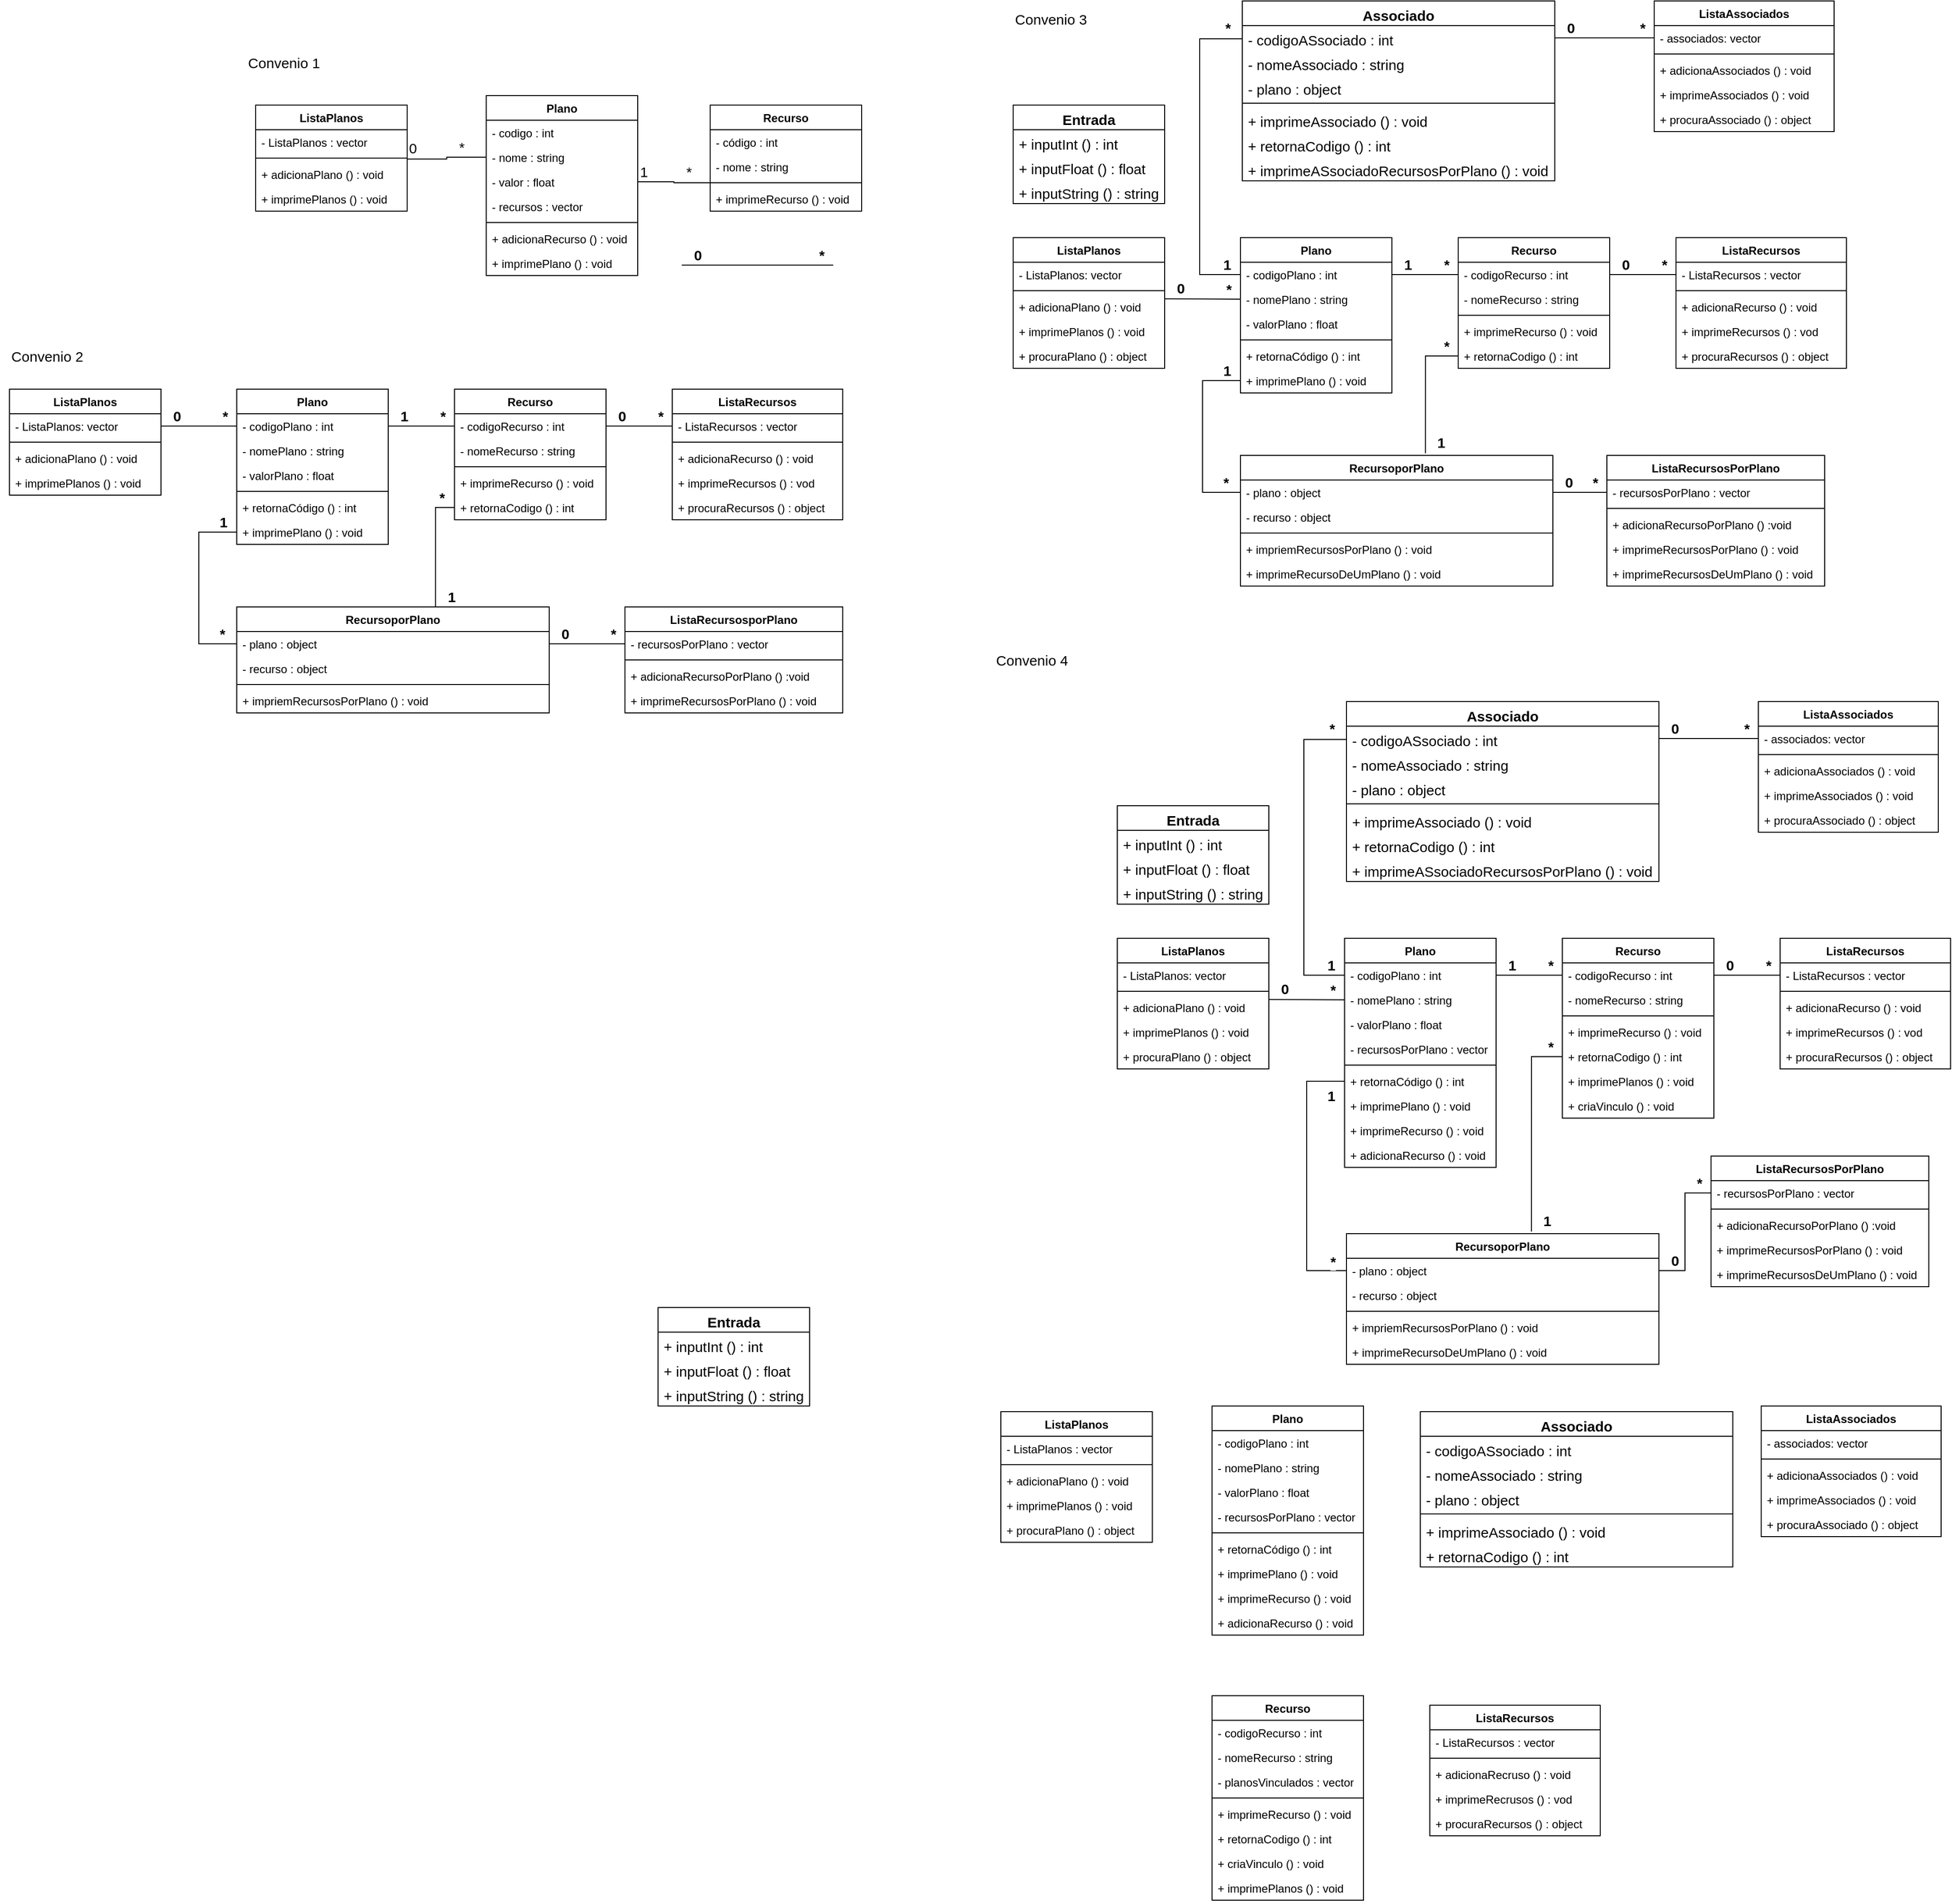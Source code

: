 <mxfile version="16.2.2" type="github">
  <diagram id="zL1gK0RdsSP3BGU_k10P" name="Page-1">
    <mxGraphModel dx="2858" dy="2313" grid="1" gridSize="10" guides="1" tooltips="1" connect="1" arrows="1" fold="1" page="1" pageScale="1" pageWidth="827" pageHeight="1169" math="0" shadow="0">
      <root>
        <mxCell id="0" />
        <mxCell id="1" parent="0" />
        <mxCell id="7xFsvjClMsyngPG4KQ35-1" value="ListaPlanos" style="swimlane;fontStyle=1;align=center;verticalAlign=top;childLayout=stackLayout;horizontal=1;startSize=26;horizontalStack=0;resizeParent=1;resizeParentMax=0;resizeLast=0;collapsible=1;marginBottom=0;" parent="1" vertex="1">
          <mxGeometry x="40" y="40" width="160" height="112" as="geometry" />
        </mxCell>
        <mxCell id="7xFsvjClMsyngPG4KQ35-2" value="- ListaPlanos : vector" style="text;strokeColor=none;fillColor=none;align=left;verticalAlign=top;spacingLeft=4;spacingRight=4;overflow=hidden;rotatable=0;points=[[0,0.5],[1,0.5]];portConstraint=eastwest;" parent="7xFsvjClMsyngPG4KQ35-1" vertex="1">
          <mxGeometry y="26" width="160" height="26" as="geometry" />
        </mxCell>
        <mxCell id="7xFsvjClMsyngPG4KQ35-3" value="" style="line;strokeWidth=1;fillColor=none;align=left;verticalAlign=middle;spacingTop=-1;spacingLeft=3;spacingRight=3;rotatable=0;labelPosition=right;points=[];portConstraint=eastwest;" parent="7xFsvjClMsyngPG4KQ35-1" vertex="1">
          <mxGeometry y="52" width="160" height="8" as="geometry" />
        </mxCell>
        <mxCell id="7xFsvjClMsyngPG4KQ35-4" value="+ adicionaPlano () : void" style="text;strokeColor=none;fillColor=none;align=left;verticalAlign=top;spacingLeft=4;spacingRight=4;overflow=hidden;rotatable=0;points=[[0,0.5],[1,0.5]];portConstraint=eastwest;" parent="7xFsvjClMsyngPG4KQ35-1" vertex="1">
          <mxGeometry y="60" width="160" height="26" as="geometry" />
        </mxCell>
        <mxCell id="7xFsvjClMsyngPG4KQ35-5" value="+ imprimePlanos () : void" style="text;strokeColor=none;fillColor=none;align=left;verticalAlign=top;spacingLeft=4;spacingRight=4;overflow=hidden;rotatable=0;points=[[0,0.5],[1,0.5]];portConstraint=eastwest;" parent="7xFsvjClMsyngPG4KQ35-1" vertex="1">
          <mxGeometry y="86" width="160" height="26" as="geometry" />
        </mxCell>
        <mxCell id="7xFsvjClMsyngPG4KQ35-7" value="Plano" style="swimlane;fontStyle=1;align=center;verticalAlign=top;childLayout=stackLayout;horizontal=1;startSize=26;horizontalStack=0;resizeParent=1;resizeParentMax=0;resizeLast=0;collapsible=1;marginBottom=0;" parent="1" vertex="1">
          <mxGeometry x="283.5" y="30" width="160" height="190" as="geometry" />
        </mxCell>
        <mxCell id="7xFsvjClMsyngPG4KQ35-8" value="- codigo : int&#xa;" style="text;strokeColor=none;fillColor=none;align=left;verticalAlign=top;spacingLeft=4;spacingRight=4;overflow=hidden;rotatable=0;points=[[0,0.5],[1,0.5]];portConstraint=eastwest;" parent="7xFsvjClMsyngPG4KQ35-7" vertex="1">
          <mxGeometry y="26" width="160" height="26" as="geometry" />
        </mxCell>
        <mxCell id="7xFsvjClMsyngPG4KQ35-23" value="- nome : string&#xa;" style="text;strokeColor=none;fillColor=none;align=left;verticalAlign=top;spacingLeft=4;spacingRight=4;overflow=hidden;rotatable=0;points=[[0,0.5],[1,0.5]];portConstraint=eastwest;" parent="7xFsvjClMsyngPG4KQ35-7" vertex="1">
          <mxGeometry y="52" width="160" height="26" as="geometry" />
        </mxCell>
        <mxCell id="7xFsvjClMsyngPG4KQ35-22" value="- valor : float" style="text;strokeColor=none;fillColor=none;align=left;verticalAlign=top;spacingLeft=4;spacingRight=4;overflow=hidden;rotatable=0;points=[[0,0.5],[1,0.5]];portConstraint=eastwest;" parent="7xFsvjClMsyngPG4KQ35-7" vertex="1">
          <mxGeometry y="78" width="160" height="26" as="geometry" />
        </mxCell>
        <mxCell id="7xFsvjClMsyngPG4KQ35-21" value="- recursos : vector" style="text;strokeColor=none;fillColor=none;align=left;verticalAlign=top;spacingLeft=4;spacingRight=4;overflow=hidden;rotatable=0;points=[[0,0.5],[1,0.5]];portConstraint=eastwest;" parent="7xFsvjClMsyngPG4KQ35-7" vertex="1">
          <mxGeometry y="104" width="160" height="26" as="geometry" />
        </mxCell>
        <mxCell id="7xFsvjClMsyngPG4KQ35-9" value="" style="line;strokeWidth=1;fillColor=none;align=left;verticalAlign=middle;spacingTop=-1;spacingLeft=3;spacingRight=3;rotatable=0;labelPosition=right;points=[];portConstraint=eastwest;" parent="7xFsvjClMsyngPG4KQ35-7" vertex="1">
          <mxGeometry y="130" width="160" height="8" as="geometry" />
        </mxCell>
        <mxCell id="7xFsvjClMsyngPG4KQ35-10" value="+ adicionaRecurso () : void" style="text;strokeColor=none;fillColor=none;align=left;verticalAlign=top;spacingLeft=4;spacingRight=4;overflow=hidden;rotatable=0;points=[[0,0.5],[1,0.5]];portConstraint=eastwest;" parent="7xFsvjClMsyngPG4KQ35-7" vertex="1">
          <mxGeometry y="138" width="160" height="26" as="geometry" />
        </mxCell>
        <mxCell id="7xFsvjClMsyngPG4KQ35-11" value="+ imprimePlano () : void" style="text;strokeColor=none;fillColor=none;align=left;verticalAlign=top;spacingLeft=4;spacingRight=4;overflow=hidden;rotatable=0;points=[[0,0.5],[1,0.5]];portConstraint=eastwest;" parent="7xFsvjClMsyngPG4KQ35-7" vertex="1">
          <mxGeometry y="164" width="160" height="26" as="geometry" />
        </mxCell>
        <mxCell id="7xFsvjClMsyngPG4KQ35-24" value="Recurso" style="swimlane;fontStyle=1;align=center;verticalAlign=top;childLayout=stackLayout;horizontal=1;startSize=26;horizontalStack=0;resizeParent=1;resizeParentMax=0;resizeLast=0;collapsible=1;marginBottom=0;" parent="1" vertex="1">
          <mxGeometry x="520" y="40" width="160" height="112" as="geometry" />
        </mxCell>
        <mxCell id="7xFsvjClMsyngPG4KQ35-25" value="- código : int&#xa;" style="text;strokeColor=none;fillColor=none;align=left;verticalAlign=top;spacingLeft=4;spacingRight=4;overflow=hidden;rotatable=0;points=[[0,0.5],[1,0.5]];portConstraint=eastwest;" parent="7xFsvjClMsyngPG4KQ35-24" vertex="1">
          <mxGeometry y="26" width="160" height="26" as="geometry" />
        </mxCell>
        <mxCell id="7xFsvjClMsyngPG4KQ35-28" value="- nome : string" style="text;strokeColor=none;fillColor=none;align=left;verticalAlign=top;spacingLeft=4;spacingRight=4;overflow=hidden;rotatable=0;points=[[0,0.5],[1,0.5]];portConstraint=eastwest;" parent="7xFsvjClMsyngPG4KQ35-24" vertex="1">
          <mxGeometry y="52" width="160" height="26" as="geometry" />
        </mxCell>
        <mxCell id="7xFsvjClMsyngPG4KQ35-26" value="" style="line;strokeWidth=1;fillColor=none;align=left;verticalAlign=middle;spacingTop=-1;spacingLeft=3;spacingRight=3;rotatable=0;labelPosition=right;points=[];portConstraint=eastwest;" parent="7xFsvjClMsyngPG4KQ35-24" vertex="1">
          <mxGeometry y="78" width="160" height="8" as="geometry" />
        </mxCell>
        <mxCell id="7xFsvjClMsyngPG4KQ35-27" value="+ imprimeRecurso () : void" style="text;strokeColor=none;fillColor=none;align=left;verticalAlign=top;spacingLeft=4;spacingRight=4;overflow=hidden;rotatable=0;points=[[0,0.5],[1,0.5]];portConstraint=eastwest;" parent="7xFsvjClMsyngPG4KQ35-24" vertex="1">
          <mxGeometry y="86" width="160" height="26" as="geometry" />
        </mxCell>
        <mxCell id="o9GnnHAloK_jaCWT99Hn-1" value="ListaPlanos" style="swimlane;fontStyle=1;align=center;verticalAlign=top;childLayout=stackLayout;horizontal=1;startSize=26;horizontalStack=0;resizeParent=1;resizeParentMax=0;resizeLast=0;collapsible=1;marginBottom=0;" parent="1" vertex="1">
          <mxGeometry x="-220" y="340" width="160" height="112" as="geometry" />
        </mxCell>
        <mxCell id="o9GnnHAloK_jaCWT99Hn-2" value="- ListaPlanos: vector&#xa;" style="text;strokeColor=none;fillColor=none;align=left;verticalAlign=top;spacingLeft=4;spacingRight=4;overflow=hidden;rotatable=0;points=[[0,0.5],[1,0.5]];portConstraint=eastwest;" parent="o9GnnHAloK_jaCWT99Hn-1" vertex="1">
          <mxGeometry y="26" width="160" height="26" as="geometry" />
        </mxCell>
        <mxCell id="o9GnnHAloK_jaCWT99Hn-3" value="" style="line;strokeWidth=1;fillColor=none;align=left;verticalAlign=middle;spacingTop=-1;spacingLeft=3;spacingRight=3;rotatable=0;labelPosition=right;points=[];portConstraint=eastwest;" parent="o9GnnHAloK_jaCWT99Hn-1" vertex="1">
          <mxGeometry y="52" width="160" height="8" as="geometry" />
        </mxCell>
        <mxCell id="o9GnnHAloK_jaCWT99Hn-4" value="+ adicionaPlano () : void" style="text;strokeColor=none;fillColor=none;align=left;verticalAlign=top;spacingLeft=4;spacingRight=4;overflow=hidden;rotatable=0;points=[[0,0.5],[1,0.5]];portConstraint=eastwest;" parent="o9GnnHAloK_jaCWT99Hn-1" vertex="1">
          <mxGeometry y="60" width="160" height="26" as="geometry" />
        </mxCell>
        <mxCell id="o9GnnHAloK_jaCWT99Hn-5" value="+ imprimePlanos () : void&#xa;" style="text;strokeColor=none;fillColor=none;align=left;verticalAlign=top;spacingLeft=4;spacingRight=4;overflow=hidden;rotatable=0;points=[[0,0.5],[1,0.5]];portConstraint=eastwest;" parent="o9GnnHAloK_jaCWT99Hn-1" vertex="1">
          <mxGeometry y="86" width="160" height="26" as="geometry" />
        </mxCell>
        <mxCell id="o9GnnHAloK_jaCWT99Hn-10" value="Plano" style="swimlane;fontStyle=1;align=center;verticalAlign=top;childLayout=stackLayout;horizontal=1;startSize=26;horizontalStack=0;resizeParent=1;resizeParentMax=0;resizeLast=0;collapsible=1;marginBottom=0;" parent="1" vertex="1">
          <mxGeometry x="20" y="340" width="160" height="164" as="geometry" />
        </mxCell>
        <mxCell id="o9GnnHAloK_jaCWT99Hn-11" value="- codigoPlano : int&#xa;" style="text;strokeColor=none;fillColor=none;align=left;verticalAlign=top;spacingLeft=4;spacingRight=4;overflow=hidden;rotatable=0;points=[[0,0.5],[1,0.5]];portConstraint=eastwest;" parent="o9GnnHAloK_jaCWT99Hn-10" vertex="1">
          <mxGeometry y="26" width="160" height="26" as="geometry" />
        </mxCell>
        <mxCell id="o9GnnHAloK_jaCWT99Hn-12" value="- nomePlano : string&#xa;" style="text;strokeColor=none;fillColor=none;align=left;verticalAlign=top;spacingLeft=4;spacingRight=4;overflow=hidden;rotatable=0;points=[[0,0.5],[1,0.5]];portConstraint=eastwest;" parent="o9GnnHAloK_jaCWT99Hn-10" vertex="1">
          <mxGeometry y="52" width="160" height="26" as="geometry" />
        </mxCell>
        <mxCell id="o9GnnHAloK_jaCWT99Hn-13" value="- valorPlano : float" style="text;strokeColor=none;fillColor=none;align=left;verticalAlign=top;spacingLeft=4;spacingRight=4;overflow=hidden;rotatable=0;points=[[0,0.5],[1,0.5]];portConstraint=eastwest;" parent="o9GnnHAloK_jaCWT99Hn-10" vertex="1">
          <mxGeometry y="78" width="160" height="26" as="geometry" />
        </mxCell>
        <mxCell id="o9GnnHAloK_jaCWT99Hn-15" value="" style="line;strokeWidth=1;fillColor=none;align=left;verticalAlign=middle;spacingTop=-1;spacingLeft=3;spacingRight=3;rotatable=0;labelPosition=right;points=[];portConstraint=eastwest;" parent="o9GnnHAloK_jaCWT99Hn-10" vertex="1">
          <mxGeometry y="104" width="160" height="8" as="geometry" />
        </mxCell>
        <mxCell id="o9GnnHAloK_jaCWT99Hn-16" value="+ retornaCódigo () : int" style="text;strokeColor=none;fillColor=none;align=left;verticalAlign=top;spacingLeft=4;spacingRight=4;overflow=hidden;rotatable=0;points=[[0,0.5],[1,0.5]];portConstraint=eastwest;" parent="o9GnnHAloK_jaCWT99Hn-10" vertex="1">
          <mxGeometry y="112" width="160" height="26" as="geometry" />
        </mxCell>
        <mxCell id="o9GnnHAloK_jaCWT99Hn-17" value="+ imprimePlano () : void" style="text;strokeColor=none;fillColor=none;align=left;verticalAlign=top;spacingLeft=4;spacingRight=4;overflow=hidden;rotatable=0;points=[[0,0.5],[1,0.5]];portConstraint=eastwest;" parent="o9GnnHAloK_jaCWT99Hn-10" vertex="1">
          <mxGeometry y="138" width="160" height="26" as="geometry" />
        </mxCell>
        <mxCell id="o9GnnHAloK_jaCWT99Hn-18" value="ListaRecursos&#xa;" style="swimlane;fontStyle=1;align=center;verticalAlign=top;childLayout=stackLayout;horizontal=1;startSize=26;horizontalStack=0;resizeParent=1;resizeParentMax=0;resizeLast=0;collapsible=1;marginBottom=0;" parent="1" vertex="1">
          <mxGeometry x="480" y="340" width="180" height="138" as="geometry" />
        </mxCell>
        <mxCell id="o9GnnHAloK_jaCWT99Hn-19" value="- ListaRecursos : vector&#xa;" style="text;strokeColor=none;fillColor=none;align=left;verticalAlign=top;spacingLeft=4;spacingRight=4;overflow=hidden;rotatable=0;points=[[0,0.5],[1,0.5]];portConstraint=eastwest;" parent="o9GnnHAloK_jaCWT99Hn-18" vertex="1">
          <mxGeometry y="26" width="180" height="26" as="geometry" />
        </mxCell>
        <mxCell id="o9GnnHAloK_jaCWT99Hn-20" value="" style="line;strokeWidth=1;fillColor=none;align=left;verticalAlign=middle;spacingTop=-1;spacingLeft=3;spacingRight=3;rotatable=0;labelPosition=right;points=[];portConstraint=eastwest;" parent="o9GnnHAloK_jaCWT99Hn-18" vertex="1">
          <mxGeometry y="52" width="180" height="8" as="geometry" />
        </mxCell>
        <mxCell id="o9GnnHAloK_jaCWT99Hn-21" value="+ adicionaRecurso () : void&#xa;" style="text;strokeColor=none;fillColor=none;align=left;verticalAlign=top;spacingLeft=4;spacingRight=4;overflow=hidden;rotatable=0;points=[[0,0.5],[1,0.5]];portConstraint=eastwest;" parent="o9GnnHAloK_jaCWT99Hn-18" vertex="1">
          <mxGeometry y="60" width="180" height="26" as="geometry" />
        </mxCell>
        <mxCell id="o9GnnHAloK_jaCWT99Hn-35" value="+ imprimeRecursos () : vod" style="text;strokeColor=none;fillColor=none;align=left;verticalAlign=top;spacingLeft=4;spacingRight=4;overflow=hidden;rotatable=0;points=[[0,0.5],[1,0.5]];portConstraint=eastwest;" parent="o9GnnHAloK_jaCWT99Hn-18" vertex="1">
          <mxGeometry y="86" width="180" height="26" as="geometry" />
        </mxCell>
        <mxCell id="o9GnnHAloK_jaCWT99Hn-34" value="+ procuraRecursos () : object" style="text;strokeColor=none;fillColor=none;align=left;verticalAlign=top;spacingLeft=4;spacingRight=4;overflow=hidden;rotatable=0;points=[[0,0.5],[1,0.5]];portConstraint=eastwest;" parent="o9GnnHAloK_jaCWT99Hn-18" vertex="1">
          <mxGeometry y="112" width="180" height="26" as="geometry" />
        </mxCell>
        <mxCell id="o9GnnHAloK_jaCWT99Hn-26" value="Recurso" style="swimlane;fontStyle=1;align=center;verticalAlign=top;childLayout=stackLayout;horizontal=1;startSize=26;horizontalStack=0;resizeParent=1;resizeParentMax=0;resizeLast=0;collapsible=1;marginBottom=0;" parent="1" vertex="1">
          <mxGeometry x="250" y="340" width="160" height="138" as="geometry" />
        </mxCell>
        <mxCell id="o9GnnHAloK_jaCWT99Hn-27" value="- codigoRecurso : int" style="text;strokeColor=none;fillColor=none;align=left;verticalAlign=top;spacingLeft=4;spacingRight=4;overflow=hidden;rotatable=0;points=[[0,0.5],[1,0.5]];portConstraint=eastwest;" parent="o9GnnHAloK_jaCWT99Hn-26" vertex="1">
          <mxGeometry y="26" width="160" height="26" as="geometry" />
        </mxCell>
        <mxCell id="o9GnnHAloK_jaCWT99Hn-36" value="- nomeRecurso : string" style="text;strokeColor=none;fillColor=none;align=left;verticalAlign=top;spacingLeft=4;spacingRight=4;overflow=hidden;rotatable=0;points=[[0,0.5],[1,0.5]];portConstraint=eastwest;" parent="o9GnnHAloK_jaCWT99Hn-26" vertex="1">
          <mxGeometry y="52" width="160" height="26" as="geometry" />
        </mxCell>
        <mxCell id="o9GnnHAloK_jaCWT99Hn-28" value="" style="line;strokeWidth=1;fillColor=none;align=left;verticalAlign=middle;spacingTop=-1;spacingLeft=3;spacingRight=3;rotatable=0;labelPosition=right;points=[];portConstraint=eastwest;" parent="o9GnnHAloK_jaCWT99Hn-26" vertex="1">
          <mxGeometry y="78" width="160" height="8" as="geometry" />
        </mxCell>
        <mxCell id="o9GnnHAloK_jaCWT99Hn-29" value="+ imprimeRecurso () : void&#xa;" style="text;strokeColor=none;fillColor=none;align=left;verticalAlign=top;spacingLeft=4;spacingRight=4;overflow=hidden;rotatable=0;points=[[0,0.5],[1,0.5]];portConstraint=eastwest;" parent="o9GnnHAloK_jaCWT99Hn-26" vertex="1">
          <mxGeometry y="86" width="160" height="26" as="geometry" />
        </mxCell>
        <mxCell id="o9GnnHAloK_jaCWT99Hn-37" value="+ retornaCodigo () : int" style="text;strokeColor=none;fillColor=none;align=left;verticalAlign=top;spacingLeft=4;spacingRight=4;overflow=hidden;rotatable=0;points=[[0,0.5],[1,0.5]];portConstraint=eastwest;" parent="o9GnnHAloK_jaCWT99Hn-26" vertex="1">
          <mxGeometry y="112" width="160" height="26" as="geometry" />
        </mxCell>
        <mxCell id="o9GnnHAloK_jaCWT99Hn-45" value="" style="endArrow=none;html=1;edgeStyle=orthogonalEdgeStyle;rounded=0;fontSize=15;exitX=1;exitY=1.192;exitDx=0;exitDy=0;exitPerimeter=0;entryX=0;entryY=0.5;entryDx=0;entryDy=0;" parent="1" source="7xFsvjClMsyngPG4KQ35-2" target="7xFsvjClMsyngPG4KQ35-23" edge="1">
          <mxGeometry relative="1" as="geometry">
            <mxPoint x="110" y="230" as="sourcePoint" />
            <mxPoint x="270" y="230" as="targetPoint" />
          </mxGeometry>
        </mxCell>
        <mxCell id="o9GnnHAloK_jaCWT99Hn-46" value="0" style="edgeLabel;resizable=0;html=1;align=left;verticalAlign=bottom;fontSize=15;" parent="o9GnnHAloK_jaCWT99Hn-45" connectable="0" vertex="1">
          <mxGeometry x="-1" relative="1" as="geometry" />
        </mxCell>
        <mxCell id="o9GnnHAloK_jaCWT99Hn-47" value="*&amp;nbsp;&amp;nbsp;" style="edgeLabel;resizable=0;html=1;align=right;verticalAlign=bottom;fontSize=15;" parent="o9GnnHAloK_jaCWT99Hn-45" connectable="0" vertex="1">
          <mxGeometry x="1" relative="1" as="geometry">
            <mxPoint x="-14" as="offset" />
          </mxGeometry>
        </mxCell>
        <mxCell id="o9GnnHAloK_jaCWT99Hn-48" value="" style="endArrow=none;html=1;edgeStyle=orthogonalEdgeStyle;rounded=0;fontSize=15;exitX=1;exitY=0.5;exitDx=0;exitDy=0;entryX=0.019;entryY=-0.154;entryDx=0;entryDy=0;entryPerimeter=0;" parent="1" source="7xFsvjClMsyngPG4KQ35-22" target="7xFsvjClMsyngPG4KQ35-27" edge="1">
          <mxGeometry relative="1" as="geometry">
            <mxPoint x="573.25" y="201.992" as="sourcePoint" />
            <mxPoint x="580" y="210" as="targetPoint" />
          </mxGeometry>
        </mxCell>
        <mxCell id="o9GnnHAloK_jaCWT99Hn-49" value="1" style="edgeLabel;resizable=0;html=1;align=left;verticalAlign=bottom;fontSize=15;" parent="o9GnnHAloK_jaCWT99Hn-48" connectable="0" vertex="1">
          <mxGeometry x="-1" relative="1" as="geometry" />
        </mxCell>
        <mxCell id="o9GnnHAloK_jaCWT99Hn-50" value="*&amp;nbsp;&amp;nbsp;" style="edgeLabel;resizable=0;html=1;align=right;verticalAlign=bottom;fontSize=15;" parent="o9GnnHAloK_jaCWT99Hn-48" connectable="0" vertex="1">
          <mxGeometry x="1" relative="1" as="geometry">
            <mxPoint x="-13" as="offset" />
          </mxGeometry>
        </mxCell>
        <mxCell id="o9GnnHAloK_jaCWT99Hn-52" value="Convenio 1" style="text;html=1;strokeColor=none;fillColor=none;align=center;verticalAlign=middle;whiteSpace=wrap;rounded=0;fontSize=15;" parent="1" vertex="1">
          <mxGeometry x="20" y="-20" width="100" height="30" as="geometry" />
        </mxCell>
        <mxCell id="o9GnnHAloK_jaCWT99Hn-53" value="Convenio 2" style="text;html=1;strokeColor=none;fillColor=none;align=center;verticalAlign=middle;whiteSpace=wrap;rounded=0;fontSize=15;" parent="1" vertex="1">
          <mxGeometry x="-230" y="290" width="100" height="30" as="geometry" />
        </mxCell>
        <mxCell id="o9GnnHAloK_jaCWT99Hn-54" value="Convenio 3" style="text;html=1;strokeColor=none;fillColor=none;align=center;verticalAlign=middle;whiteSpace=wrap;rounded=0;fontSize=15;" parent="1" vertex="1">
          <mxGeometry x="830" y="-66" width="100" height="30" as="geometry" />
        </mxCell>
        <mxCell id="o9GnnHAloK_jaCWT99Hn-55" value="Associado" style="swimlane;fontStyle=1;align=center;verticalAlign=top;childLayout=stackLayout;horizontal=1;startSize=26;horizontalStack=0;resizeParent=1;resizeParentMax=0;resizeLast=0;collapsible=1;marginBottom=0;fontSize=15;" parent="1" vertex="1">
          <mxGeometry x="1082" y="-70" width="330" height="190" as="geometry" />
        </mxCell>
        <mxCell id="o9GnnHAloK_jaCWT99Hn-56" value="- codigoASsociado : int&#xa;" style="text;strokeColor=none;fillColor=none;align=left;verticalAlign=top;spacingLeft=4;spacingRight=4;overflow=hidden;rotatable=0;points=[[0,0.5],[1,0.5]];portConstraint=eastwest;fontSize=15;" parent="o9GnnHAloK_jaCWT99Hn-55" vertex="1">
          <mxGeometry y="26" width="330" height="26" as="geometry" />
        </mxCell>
        <mxCell id="o9GnnHAloK_jaCWT99Hn-60" value="- nomeAssociado : string&#xa;" style="text;strokeColor=none;fillColor=none;align=left;verticalAlign=top;spacingLeft=4;spacingRight=4;overflow=hidden;rotatable=0;points=[[0,0.5],[1,0.5]];portConstraint=eastwest;fontSize=15;" parent="o9GnnHAloK_jaCWT99Hn-55" vertex="1">
          <mxGeometry y="52" width="330" height="26" as="geometry" />
        </mxCell>
        <mxCell id="o9GnnHAloK_jaCWT99Hn-59" value="- plano : object" style="text;strokeColor=none;fillColor=none;align=left;verticalAlign=top;spacingLeft=4;spacingRight=4;overflow=hidden;rotatable=0;points=[[0,0.5],[1,0.5]];portConstraint=eastwest;fontSize=15;" parent="o9GnnHAloK_jaCWT99Hn-55" vertex="1">
          <mxGeometry y="78" width="330" height="26" as="geometry" />
        </mxCell>
        <mxCell id="o9GnnHAloK_jaCWT99Hn-57" value="" style="line;strokeWidth=1;fillColor=none;align=left;verticalAlign=middle;spacingTop=-1;spacingLeft=3;spacingRight=3;rotatable=0;labelPosition=right;points=[];portConstraint=eastwest;fontSize=15;" parent="o9GnnHAloK_jaCWT99Hn-55" vertex="1">
          <mxGeometry y="104" width="330" height="8" as="geometry" />
        </mxCell>
        <mxCell id="o9GnnHAloK_jaCWT99Hn-58" value="+ imprimeAssociado () : void&#xa;" style="text;strokeColor=none;fillColor=none;align=left;verticalAlign=top;spacingLeft=4;spacingRight=4;overflow=hidden;rotatable=0;points=[[0,0.5],[1,0.5]];portConstraint=eastwest;fontSize=15;" parent="o9GnnHAloK_jaCWT99Hn-55" vertex="1">
          <mxGeometry y="112" width="330" height="26" as="geometry" />
        </mxCell>
        <mxCell id="o9GnnHAloK_jaCWT99Hn-62" value="+ retornaCodigo () : int" style="text;strokeColor=none;fillColor=none;align=left;verticalAlign=top;spacingLeft=4;spacingRight=4;overflow=hidden;rotatable=0;points=[[0,0.5],[1,0.5]];portConstraint=eastwest;fontSize=15;" parent="o9GnnHAloK_jaCWT99Hn-55" vertex="1">
          <mxGeometry y="138" width="330" height="26" as="geometry" />
        </mxCell>
        <mxCell id="o9GnnHAloK_jaCWT99Hn-61" value="+ imprimeASsociadoRecursosPorPlano () : void" style="text;strokeColor=none;fillColor=none;align=left;verticalAlign=top;spacingLeft=4;spacingRight=4;overflow=hidden;rotatable=0;points=[[0,0.5],[1,0.5]];portConstraint=eastwest;fontSize=15;" parent="o9GnnHAloK_jaCWT99Hn-55" vertex="1">
          <mxGeometry y="164" width="330" height="26" as="geometry" />
        </mxCell>
        <mxCell id="o9GnnHAloK_jaCWT99Hn-63" value="Entrada" style="swimlane;fontStyle=1;align=center;verticalAlign=top;childLayout=stackLayout;horizontal=1;startSize=26;horizontalStack=0;resizeParent=1;resizeParentMax=0;resizeLast=0;collapsible=1;marginBottom=0;fontSize=15;" parent="1" vertex="1">
          <mxGeometry x="840" y="40" width="160" height="104" as="geometry" />
        </mxCell>
        <mxCell id="o9GnnHAloK_jaCWT99Hn-64" value="+ inputInt () : int" style="text;strokeColor=none;fillColor=none;align=left;verticalAlign=top;spacingLeft=4;spacingRight=4;overflow=hidden;rotatable=0;points=[[0,0.5],[1,0.5]];portConstraint=eastwest;fontSize=15;" parent="o9GnnHAloK_jaCWT99Hn-63" vertex="1">
          <mxGeometry y="26" width="160" height="26" as="geometry" />
        </mxCell>
        <mxCell id="o9GnnHAloK_jaCWT99Hn-68" value="+ inputFloat () : float" style="text;strokeColor=none;fillColor=none;align=left;verticalAlign=top;spacingLeft=4;spacingRight=4;overflow=hidden;rotatable=0;points=[[0,0.5],[1,0.5]];portConstraint=eastwest;fontSize=15;" parent="o9GnnHAloK_jaCWT99Hn-63" vertex="1">
          <mxGeometry y="52" width="160" height="26" as="geometry" />
        </mxCell>
        <mxCell id="o9GnnHAloK_jaCWT99Hn-67" value="+ inputString () : string" style="text;strokeColor=none;fillColor=none;align=left;verticalAlign=top;spacingLeft=4;spacingRight=4;overflow=hidden;rotatable=0;points=[[0,0.5],[1,0.5]];portConstraint=eastwest;fontSize=15;" parent="o9GnnHAloK_jaCWT99Hn-63" vertex="1">
          <mxGeometry y="78" width="160" height="26" as="geometry" />
        </mxCell>
        <mxCell id="o9GnnHAloK_jaCWT99Hn-69" value="ListaAssociados" style="swimlane;fontStyle=1;align=center;verticalAlign=top;childLayout=stackLayout;horizontal=1;startSize=26;horizontalStack=0;resizeParent=1;resizeParentMax=0;resizeLast=0;collapsible=1;marginBottom=0;" parent="1" vertex="1">
          <mxGeometry x="1517" y="-70" width="190" height="138" as="geometry" />
        </mxCell>
        <mxCell id="o9GnnHAloK_jaCWT99Hn-70" value="- associados: vector&#xa;" style="text;strokeColor=none;fillColor=none;align=left;verticalAlign=top;spacingLeft=4;spacingRight=4;overflow=hidden;rotatable=0;points=[[0,0.5],[1,0.5]];portConstraint=eastwest;" parent="o9GnnHAloK_jaCWT99Hn-69" vertex="1">
          <mxGeometry y="26" width="190" height="26" as="geometry" />
        </mxCell>
        <mxCell id="o9GnnHAloK_jaCWT99Hn-71" value="" style="line;strokeWidth=1;fillColor=none;align=left;verticalAlign=middle;spacingTop=-1;spacingLeft=3;spacingRight=3;rotatable=0;labelPosition=right;points=[];portConstraint=eastwest;" parent="o9GnnHAloK_jaCWT99Hn-69" vertex="1">
          <mxGeometry y="52" width="190" height="8" as="geometry" />
        </mxCell>
        <mxCell id="o9GnnHAloK_jaCWT99Hn-72" value="+ adicionaAssociados () : void" style="text;strokeColor=none;fillColor=none;align=left;verticalAlign=top;spacingLeft=4;spacingRight=4;overflow=hidden;rotatable=0;points=[[0,0.5],[1,0.5]];portConstraint=eastwest;" parent="o9GnnHAloK_jaCWT99Hn-69" vertex="1">
          <mxGeometry y="60" width="190" height="26" as="geometry" />
        </mxCell>
        <mxCell id="o9GnnHAloK_jaCWT99Hn-73" value="+ imprimeAssociados () : void&#xa;" style="text;strokeColor=none;fillColor=none;align=left;verticalAlign=top;spacingLeft=4;spacingRight=4;overflow=hidden;rotatable=0;points=[[0,0.5],[1,0.5]];portConstraint=eastwest;" parent="o9GnnHAloK_jaCWT99Hn-69" vertex="1">
          <mxGeometry y="86" width="190" height="26" as="geometry" />
        </mxCell>
        <mxCell id="o9GnnHAloK_jaCWT99Hn-74" value="+ procuraAssociado () : object" style="text;strokeColor=none;fillColor=none;align=left;verticalAlign=top;spacingLeft=4;spacingRight=4;overflow=hidden;rotatable=0;points=[[0,0.5],[1,0.5]];portConstraint=eastwest;" parent="o9GnnHAloK_jaCWT99Hn-69" vertex="1">
          <mxGeometry y="112" width="190" height="26" as="geometry" />
        </mxCell>
        <mxCell id="o9GnnHAloK_jaCWT99Hn-118" value="ListaRecursosporPlano" style="swimlane;fontStyle=1;align=center;verticalAlign=top;childLayout=stackLayout;horizontal=1;startSize=26;horizontalStack=0;resizeParent=1;resizeParentMax=0;resizeLast=0;collapsible=1;marginBottom=0;" parent="1" vertex="1">
          <mxGeometry x="430" y="570" width="230" height="112" as="geometry" />
        </mxCell>
        <mxCell id="o9GnnHAloK_jaCWT99Hn-120" value="- recursosPorPlano : vector" style="text;strokeColor=none;fillColor=none;align=left;verticalAlign=top;spacingLeft=4;spacingRight=4;overflow=hidden;rotatable=0;points=[[0,0.5],[1,0.5]];portConstraint=eastwest;" parent="o9GnnHAloK_jaCWT99Hn-118" vertex="1">
          <mxGeometry y="26" width="230" height="26" as="geometry" />
        </mxCell>
        <mxCell id="o9GnnHAloK_jaCWT99Hn-121" value="" style="line;strokeWidth=1;fillColor=none;align=left;verticalAlign=middle;spacingTop=-1;spacingLeft=3;spacingRight=3;rotatable=0;labelPosition=right;points=[];portConstraint=eastwest;" parent="o9GnnHAloK_jaCWT99Hn-118" vertex="1">
          <mxGeometry y="52" width="230" height="8" as="geometry" />
        </mxCell>
        <mxCell id="o9GnnHAloK_jaCWT99Hn-122" value="+ adicionaRecursoPorPlano () :void" style="text;strokeColor=none;fillColor=none;align=left;verticalAlign=top;spacingLeft=4;spacingRight=4;overflow=hidden;rotatable=0;points=[[0,0.5],[1,0.5]];portConstraint=eastwest;" parent="o9GnnHAloK_jaCWT99Hn-118" vertex="1">
          <mxGeometry y="60" width="230" height="26" as="geometry" />
        </mxCell>
        <mxCell id="o9GnnHAloK_jaCWT99Hn-123" value="+ imprimeRecursosPorPlano () : void" style="text;strokeColor=none;fillColor=none;align=left;verticalAlign=top;spacingLeft=4;spacingRight=4;overflow=hidden;rotatable=0;points=[[0,0.5],[1,0.5]];portConstraint=eastwest;" parent="o9GnnHAloK_jaCWT99Hn-118" vertex="1">
          <mxGeometry y="86" width="230" height="26" as="geometry" />
        </mxCell>
        <mxCell id="o9GnnHAloK_jaCWT99Hn-134" value="Convenio 4" style="text;html=1;strokeColor=none;fillColor=none;align=center;verticalAlign=middle;whiteSpace=wrap;rounded=0;fontSize=15;" parent="1" vertex="1">
          <mxGeometry x="810" y="611" width="100" height="30" as="geometry" />
        </mxCell>
        <mxCell id="o9GnnHAloK_jaCWT99Hn-135" value="Associado" style="swimlane;fontStyle=1;align=center;verticalAlign=top;childLayout=stackLayout;horizontal=1;startSize=26;horizontalStack=0;resizeParent=1;resizeParentMax=0;resizeLast=0;collapsible=1;marginBottom=0;fontSize=15;" parent="1" vertex="1">
          <mxGeometry x="1270" y="1420" width="330" height="164" as="geometry" />
        </mxCell>
        <mxCell id="o9GnnHAloK_jaCWT99Hn-136" value="- codigoASsociado : int&#xa;" style="text;strokeColor=none;fillColor=none;align=left;verticalAlign=top;spacingLeft=4;spacingRight=4;overflow=hidden;rotatable=0;points=[[0,0.5],[1,0.5]];portConstraint=eastwest;fontSize=15;" parent="o9GnnHAloK_jaCWT99Hn-135" vertex="1">
          <mxGeometry y="26" width="330" height="26" as="geometry" />
        </mxCell>
        <mxCell id="o9GnnHAloK_jaCWT99Hn-137" value="- nomeAssociado : string&#xa;" style="text;strokeColor=none;fillColor=none;align=left;verticalAlign=top;spacingLeft=4;spacingRight=4;overflow=hidden;rotatable=0;points=[[0,0.5],[1,0.5]];portConstraint=eastwest;fontSize=15;" parent="o9GnnHAloK_jaCWT99Hn-135" vertex="1">
          <mxGeometry y="52" width="330" height="26" as="geometry" />
        </mxCell>
        <mxCell id="o9GnnHAloK_jaCWT99Hn-138" value="- plano : object" style="text;strokeColor=none;fillColor=none;align=left;verticalAlign=top;spacingLeft=4;spacingRight=4;overflow=hidden;rotatable=0;points=[[0,0.5],[1,0.5]];portConstraint=eastwest;fontSize=15;" parent="o9GnnHAloK_jaCWT99Hn-135" vertex="1">
          <mxGeometry y="78" width="330" height="26" as="geometry" />
        </mxCell>
        <mxCell id="o9GnnHAloK_jaCWT99Hn-139" value="" style="line;strokeWidth=1;fillColor=none;align=left;verticalAlign=middle;spacingTop=-1;spacingLeft=3;spacingRight=3;rotatable=0;labelPosition=right;points=[];portConstraint=eastwest;fontSize=15;" parent="o9GnnHAloK_jaCWT99Hn-135" vertex="1">
          <mxGeometry y="104" width="330" height="8" as="geometry" />
        </mxCell>
        <mxCell id="o9GnnHAloK_jaCWT99Hn-140" value="+ imprimeAssociado () : void&#xa;" style="text;strokeColor=none;fillColor=none;align=left;verticalAlign=top;spacingLeft=4;spacingRight=4;overflow=hidden;rotatable=0;points=[[0,0.5],[1,0.5]];portConstraint=eastwest;fontSize=15;" parent="o9GnnHAloK_jaCWT99Hn-135" vertex="1">
          <mxGeometry y="112" width="330" height="26" as="geometry" />
        </mxCell>
        <mxCell id="o9GnnHAloK_jaCWT99Hn-141" value="+ retornaCodigo () : int" style="text;strokeColor=none;fillColor=none;align=left;verticalAlign=top;spacingLeft=4;spacingRight=4;overflow=hidden;rotatable=0;points=[[0,0.5],[1,0.5]];portConstraint=eastwest;fontSize=15;" parent="o9GnnHAloK_jaCWT99Hn-135" vertex="1">
          <mxGeometry y="138" width="330" height="26" as="geometry" />
        </mxCell>
        <mxCell id="o9GnnHAloK_jaCWT99Hn-143" value="Entrada" style="swimlane;fontStyle=1;align=center;verticalAlign=top;childLayout=stackLayout;horizontal=1;startSize=26;horizontalStack=0;resizeParent=1;resizeParentMax=0;resizeLast=0;collapsible=1;marginBottom=0;fontSize=15;" parent="1" vertex="1">
          <mxGeometry x="465" y="1310" width="160" height="104" as="geometry" />
        </mxCell>
        <mxCell id="o9GnnHAloK_jaCWT99Hn-144" value="+ inputInt () : int" style="text;strokeColor=none;fillColor=none;align=left;verticalAlign=top;spacingLeft=4;spacingRight=4;overflow=hidden;rotatable=0;points=[[0,0.5],[1,0.5]];portConstraint=eastwest;fontSize=15;" parent="o9GnnHAloK_jaCWT99Hn-143" vertex="1">
          <mxGeometry y="26" width="160" height="26" as="geometry" />
        </mxCell>
        <mxCell id="o9GnnHAloK_jaCWT99Hn-145" value="+ inputFloat () : float" style="text;strokeColor=none;fillColor=none;align=left;verticalAlign=top;spacingLeft=4;spacingRight=4;overflow=hidden;rotatable=0;points=[[0,0.5],[1,0.5]];portConstraint=eastwest;fontSize=15;" parent="o9GnnHAloK_jaCWT99Hn-143" vertex="1">
          <mxGeometry y="52" width="160" height="26" as="geometry" />
        </mxCell>
        <mxCell id="o9GnnHAloK_jaCWT99Hn-146" value="+ inputString () : string" style="text;strokeColor=none;fillColor=none;align=left;verticalAlign=top;spacingLeft=4;spacingRight=4;overflow=hidden;rotatable=0;points=[[0,0.5],[1,0.5]];portConstraint=eastwest;fontSize=15;" parent="o9GnnHAloK_jaCWT99Hn-143" vertex="1">
          <mxGeometry y="78" width="160" height="26" as="geometry" />
        </mxCell>
        <mxCell id="o9GnnHAloK_jaCWT99Hn-147" value="ListaAssociados" style="swimlane;fontStyle=1;align=center;verticalAlign=top;childLayout=stackLayout;horizontal=1;startSize=26;horizontalStack=0;resizeParent=1;resizeParentMax=0;resizeLast=0;collapsible=1;marginBottom=0;" parent="1" vertex="1">
          <mxGeometry x="1630" y="1414" width="190" height="138" as="geometry" />
        </mxCell>
        <mxCell id="o9GnnHAloK_jaCWT99Hn-148" value="- associados: vector&#xa;" style="text;strokeColor=none;fillColor=none;align=left;verticalAlign=top;spacingLeft=4;spacingRight=4;overflow=hidden;rotatable=0;points=[[0,0.5],[1,0.5]];portConstraint=eastwest;" parent="o9GnnHAloK_jaCWT99Hn-147" vertex="1">
          <mxGeometry y="26" width="190" height="26" as="geometry" />
        </mxCell>
        <mxCell id="o9GnnHAloK_jaCWT99Hn-149" value="" style="line;strokeWidth=1;fillColor=none;align=left;verticalAlign=middle;spacingTop=-1;spacingLeft=3;spacingRight=3;rotatable=0;labelPosition=right;points=[];portConstraint=eastwest;" parent="o9GnnHAloK_jaCWT99Hn-147" vertex="1">
          <mxGeometry y="52" width="190" height="8" as="geometry" />
        </mxCell>
        <mxCell id="o9GnnHAloK_jaCWT99Hn-150" value="+ adicionaAssociados () : void" style="text;strokeColor=none;fillColor=none;align=left;verticalAlign=top;spacingLeft=4;spacingRight=4;overflow=hidden;rotatable=0;points=[[0,0.5],[1,0.5]];portConstraint=eastwest;" parent="o9GnnHAloK_jaCWT99Hn-147" vertex="1">
          <mxGeometry y="60" width="190" height="26" as="geometry" />
        </mxCell>
        <mxCell id="o9GnnHAloK_jaCWT99Hn-151" value="+ imprimeAssociados () : void&#xa;" style="text;strokeColor=none;fillColor=none;align=left;verticalAlign=top;spacingLeft=4;spacingRight=4;overflow=hidden;rotatable=0;points=[[0,0.5],[1,0.5]];portConstraint=eastwest;" parent="o9GnnHAloK_jaCWT99Hn-147" vertex="1">
          <mxGeometry y="86" width="190" height="26" as="geometry" />
        </mxCell>
        <mxCell id="o9GnnHAloK_jaCWT99Hn-152" value="+ procuraAssociado () : object" style="text;strokeColor=none;fillColor=none;align=left;verticalAlign=top;spacingLeft=4;spacingRight=4;overflow=hidden;rotatable=0;points=[[0,0.5],[1,0.5]];portConstraint=eastwest;" parent="o9GnnHAloK_jaCWT99Hn-147" vertex="1">
          <mxGeometry y="112" width="190" height="26" as="geometry" />
        </mxCell>
        <mxCell id="o9GnnHAloK_jaCWT99Hn-153" value="ListaPlanos" style="swimlane;fontStyle=1;align=center;verticalAlign=top;childLayout=stackLayout;horizontal=1;startSize=26;horizontalStack=0;resizeParent=1;resizeParentMax=0;resizeLast=0;collapsible=1;marginBottom=0;" parent="1" vertex="1">
          <mxGeometry x="827" y="1420" width="160" height="138" as="geometry" />
        </mxCell>
        <mxCell id="o9GnnHAloK_jaCWT99Hn-154" value="- ListaPlanos : vector" style="text;strokeColor=none;fillColor=none;align=left;verticalAlign=top;spacingLeft=4;spacingRight=4;overflow=hidden;rotatable=0;points=[[0,0.5],[1,0.5]];portConstraint=eastwest;" parent="o9GnnHAloK_jaCWT99Hn-153" vertex="1">
          <mxGeometry y="26" width="160" height="26" as="geometry" />
        </mxCell>
        <mxCell id="o9GnnHAloK_jaCWT99Hn-155" value="" style="line;strokeWidth=1;fillColor=none;align=left;verticalAlign=middle;spacingTop=-1;spacingLeft=3;spacingRight=3;rotatable=0;labelPosition=right;points=[];portConstraint=eastwest;" parent="o9GnnHAloK_jaCWT99Hn-153" vertex="1">
          <mxGeometry y="52" width="160" height="8" as="geometry" />
        </mxCell>
        <mxCell id="o9GnnHAloK_jaCWT99Hn-156" value="+ adicionaPlano () : void" style="text;strokeColor=none;fillColor=none;align=left;verticalAlign=top;spacingLeft=4;spacingRight=4;overflow=hidden;rotatable=0;points=[[0,0.5],[1,0.5]];portConstraint=eastwest;" parent="o9GnnHAloK_jaCWT99Hn-153" vertex="1">
          <mxGeometry y="60" width="160" height="26" as="geometry" />
        </mxCell>
        <mxCell id="o9GnnHAloK_jaCWT99Hn-157" value="+ imprimePlanos () : void" style="text;strokeColor=none;fillColor=none;align=left;verticalAlign=top;spacingLeft=4;spacingRight=4;overflow=hidden;rotatable=0;points=[[0,0.5],[1,0.5]];portConstraint=eastwest;" parent="o9GnnHAloK_jaCWT99Hn-153" vertex="1">
          <mxGeometry y="86" width="160" height="26" as="geometry" />
        </mxCell>
        <mxCell id="o9GnnHAloK_jaCWT99Hn-158" value="+ procuraPlano () : object" style="text;strokeColor=none;fillColor=none;align=left;verticalAlign=top;spacingLeft=4;spacingRight=4;overflow=hidden;rotatable=0;points=[[0,0.5],[1,0.5]];portConstraint=eastwest;" parent="o9GnnHAloK_jaCWT99Hn-153" vertex="1">
          <mxGeometry y="112" width="160" height="26" as="geometry" />
        </mxCell>
        <mxCell id="o9GnnHAloK_jaCWT99Hn-159" value="ListaRecursos&#xa;" style="swimlane;fontStyle=1;align=center;verticalAlign=top;childLayout=stackLayout;horizontal=1;startSize=26;horizontalStack=0;resizeParent=1;resizeParentMax=0;resizeLast=0;collapsible=1;marginBottom=0;" parent="1" vertex="1">
          <mxGeometry x="1280" y="1730" width="180" height="138" as="geometry" />
        </mxCell>
        <mxCell id="o9GnnHAloK_jaCWT99Hn-160" value="- ListaRecursos : vector&#xa;" style="text;strokeColor=none;fillColor=none;align=left;verticalAlign=top;spacingLeft=4;spacingRight=4;overflow=hidden;rotatable=0;points=[[0,0.5],[1,0.5]];portConstraint=eastwest;" parent="o9GnnHAloK_jaCWT99Hn-159" vertex="1">
          <mxGeometry y="26" width="180" height="26" as="geometry" />
        </mxCell>
        <mxCell id="o9GnnHAloK_jaCWT99Hn-161" value="" style="line;strokeWidth=1;fillColor=none;align=left;verticalAlign=middle;spacingTop=-1;spacingLeft=3;spacingRight=3;rotatable=0;labelPosition=right;points=[];portConstraint=eastwest;" parent="o9GnnHAloK_jaCWT99Hn-159" vertex="1">
          <mxGeometry y="52" width="180" height="8" as="geometry" />
        </mxCell>
        <mxCell id="o9GnnHAloK_jaCWT99Hn-162" value="+ adicionaRecruso () : void&#xa;" style="text;strokeColor=none;fillColor=none;align=left;verticalAlign=top;spacingLeft=4;spacingRight=4;overflow=hidden;rotatable=0;points=[[0,0.5],[1,0.5]];portConstraint=eastwest;" parent="o9GnnHAloK_jaCWT99Hn-159" vertex="1">
          <mxGeometry y="60" width="180" height="26" as="geometry" />
        </mxCell>
        <mxCell id="o9GnnHAloK_jaCWT99Hn-163" value="+ imprimeRecrusos () : vod" style="text;strokeColor=none;fillColor=none;align=left;verticalAlign=top;spacingLeft=4;spacingRight=4;overflow=hidden;rotatable=0;points=[[0,0.5],[1,0.5]];portConstraint=eastwest;" parent="o9GnnHAloK_jaCWT99Hn-159" vertex="1">
          <mxGeometry y="86" width="180" height="26" as="geometry" />
        </mxCell>
        <mxCell id="o9GnnHAloK_jaCWT99Hn-164" value="+ procuraRecursos () : object" style="text;strokeColor=none;fillColor=none;align=left;verticalAlign=top;spacingLeft=4;spacingRight=4;overflow=hidden;rotatable=0;points=[[0,0.5],[1,0.5]];portConstraint=eastwest;" parent="o9GnnHAloK_jaCWT99Hn-159" vertex="1">
          <mxGeometry y="112" width="180" height="26" as="geometry" />
        </mxCell>
        <mxCell id="o9GnnHAloK_jaCWT99Hn-165" value="Plano" style="swimlane;fontStyle=1;align=center;verticalAlign=top;childLayout=stackLayout;horizontal=1;startSize=26;horizontalStack=0;resizeParent=1;resizeParentMax=0;resizeLast=0;collapsible=1;marginBottom=0;" parent="1" vertex="1">
          <mxGeometry x="1050" y="1414" width="160" height="242" as="geometry" />
        </mxCell>
        <mxCell id="o9GnnHAloK_jaCWT99Hn-166" value="- codigoPlano : int&#xa;" style="text;strokeColor=none;fillColor=none;align=left;verticalAlign=top;spacingLeft=4;spacingRight=4;overflow=hidden;rotatable=0;points=[[0,0.5],[1,0.5]];portConstraint=eastwest;" parent="o9GnnHAloK_jaCWT99Hn-165" vertex="1">
          <mxGeometry y="26" width="160" height="26" as="geometry" />
        </mxCell>
        <mxCell id="o9GnnHAloK_jaCWT99Hn-167" value="- nomePlano : string&#xa;" style="text;strokeColor=none;fillColor=none;align=left;verticalAlign=top;spacingLeft=4;spacingRight=4;overflow=hidden;rotatable=0;points=[[0,0.5],[1,0.5]];portConstraint=eastwest;" parent="o9GnnHAloK_jaCWT99Hn-165" vertex="1">
          <mxGeometry y="52" width="160" height="26" as="geometry" />
        </mxCell>
        <mxCell id="o9GnnHAloK_jaCWT99Hn-168" value="- valorPlano : float" style="text;strokeColor=none;fillColor=none;align=left;verticalAlign=top;spacingLeft=4;spacingRight=4;overflow=hidden;rotatable=0;points=[[0,0.5],[1,0.5]];portConstraint=eastwest;" parent="o9GnnHAloK_jaCWT99Hn-165" vertex="1">
          <mxGeometry y="78" width="160" height="26" as="geometry" />
        </mxCell>
        <mxCell id="o9GnnHAloK_jaCWT99Hn-172" value="- recursosPorPlano : vector" style="text;strokeColor=none;fillColor=none;align=left;verticalAlign=top;spacingLeft=4;spacingRight=4;overflow=hidden;rotatable=0;points=[[0,0.5],[1,0.5]];portConstraint=eastwest;" parent="o9GnnHAloK_jaCWT99Hn-165" vertex="1">
          <mxGeometry y="104" width="160" height="26" as="geometry" />
        </mxCell>
        <mxCell id="o9GnnHAloK_jaCWT99Hn-169" value="" style="line;strokeWidth=1;fillColor=none;align=left;verticalAlign=middle;spacingTop=-1;spacingLeft=3;spacingRight=3;rotatable=0;labelPosition=right;points=[];portConstraint=eastwest;" parent="o9GnnHAloK_jaCWT99Hn-165" vertex="1">
          <mxGeometry y="130" width="160" height="8" as="geometry" />
        </mxCell>
        <mxCell id="o9GnnHAloK_jaCWT99Hn-170" value="+ retornaCódigo () : int" style="text;strokeColor=none;fillColor=none;align=left;verticalAlign=top;spacingLeft=4;spacingRight=4;overflow=hidden;rotatable=0;points=[[0,0.5],[1,0.5]];portConstraint=eastwest;" parent="o9GnnHAloK_jaCWT99Hn-165" vertex="1">
          <mxGeometry y="138" width="160" height="26" as="geometry" />
        </mxCell>
        <mxCell id="o9GnnHAloK_jaCWT99Hn-171" value="+ imprimePlano () : void" style="text;strokeColor=none;fillColor=none;align=left;verticalAlign=top;spacingLeft=4;spacingRight=4;overflow=hidden;rotatable=0;points=[[0,0.5],[1,0.5]];portConstraint=eastwest;" parent="o9GnnHAloK_jaCWT99Hn-165" vertex="1">
          <mxGeometry y="164" width="160" height="26" as="geometry" />
        </mxCell>
        <mxCell id="o9GnnHAloK_jaCWT99Hn-174" value="+ imprimeRecurso () : void" style="text;strokeColor=none;fillColor=none;align=left;verticalAlign=top;spacingLeft=4;spacingRight=4;overflow=hidden;rotatable=0;points=[[0,0.5],[1,0.5]];portConstraint=eastwest;" parent="o9GnnHAloK_jaCWT99Hn-165" vertex="1">
          <mxGeometry y="190" width="160" height="26" as="geometry" />
        </mxCell>
        <mxCell id="o9GnnHAloK_jaCWT99Hn-173" value="+ adicionaRecurso () : void" style="text;strokeColor=none;fillColor=none;align=left;verticalAlign=top;spacingLeft=4;spacingRight=4;overflow=hidden;rotatable=0;points=[[0,0.5],[1,0.5]];portConstraint=eastwest;" parent="o9GnnHAloK_jaCWT99Hn-165" vertex="1">
          <mxGeometry y="216" width="160" height="26" as="geometry" />
        </mxCell>
        <mxCell id="o9GnnHAloK_jaCWT99Hn-176" value="Recurso" style="swimlane;fontStyle=1;align=center;verticalAlign=top;childLayout=stackLayout;horizontal=1;startSize=26;horizontalStack=0;resizeParent=1;resizeParentMax=0;resizeLast=0;collapsible=1;marginBottom=0;" parent="1" vertex="1">
          <mxGeometry x="1050" y="1720" width="160" height="216" as="geometry" />
        </mxCell>
        <mxCell id="o9GnnHAloK_jaCWT99Hn-177" value="- codigoRecurso : int" style="text;strokeColor=none;fillColor=none;align=left;verticalAlign=top;spacingLeft=4;spacingRight=4;overflow=hidden;rotatable=0;points=[[0,0.5],[1,0.5]];portConstraint=eastwest;" parent="o9GnnHAloK_jaCWT99Hn-176" vertex="1">
          <mxGeometry y="26" width="160" height="26" as="geometry" />
        </mxCell>
        <mxCell id="o9GnnHAloK_jaCWT99Hn-178" value="- nomeRecurso : string" style="text;strokeColor=none;fillColor=none;align=left;verticalAlign=top;spacingLeft=4;spacingRight=4;overflow=hidden;rotatable=0;points=[[0,0.5],[1,0.5]];portConstraint=eastwest;" parent="o9GnnHAloK_jaCWT99Hn-176" vertex="1">
          <mxGeometry y="52" width="160" height="26" as="geometry" />
        </mxCell>
        <mxCell id="o9GnnHAloK_jaCWT99Hn-182" value="- planosVinculados : vector" style="text;strokeColor=none;fillColor=none;align=left;verticalAlign=top;spacingLeft=4;spacingRight=4;overflow=hidden;rotatable=0;points=[[0,0.5],[1,0.5]];portConstraint=eastwest;" parent="o9GnnHAloK_jaCWT99Hn-176" vertex="1">
          <mxGeometry y="78" width="160" height="26" as="geometry" />
        </mxCell>
        <mxCell id="o9GnnHAloK_jaCWT99Hn-179" value="" style="line;strokeWidth=1;fillColor=none;align=left;verticalAlign=middle;spacingTop=-1;spacingLeft=3;spacingRight=3;rotatable=0;labelPosition=right;points=[];portConstraint=eastwest;" parent="o9GnnHAloK_jaCWT99Hn-176" vertex="1">
          <mxGeometry y="104" width="160" height="8" as="geometry" />
        </mxCell>
        <mxCell id="o9GnnHAloK_jaCWT99Hn-180" value="+ imprimeRecurso () : void&#xa;" style="text;strokeColor=none;fillColor=none;align=left;verticalAlign=top;spacingLeft=4;spacingRight=4;overflow=hidden;rotatable=0;points=[[0,0.5],[1,0.5]];portConstraint=eastwest;" parent="o9GnnHAloK_jaCWT99Hn-176" vertex="1">
          <mxGeometry y="112" width="160" height="26" as="geometry" />
        </mxCell>
        <mxCell id="o9GnnHAloK_jaCWT99Hn-181" value="+ retornaCodigo () : int" style="text;strokeColor=none;fillColor=none;align=left;verticalAlign=top;spacingLeft=4;spacingRight=4;overflow=hidden;rotatable=0;points=[[0,0.5],[1,0.5]];portConstraint=eastwest;" parent="o9GnnHAloK_jaCWT99Hn-176" vertex="1">
          <mxGeometry y="138" width="160" height="26" as="geometry" />
        </mxCell>
        <mxCell id="o9GnnHAloK_jaCWT99Hn-183" value="+ criaVinculo () : void" style="text;strokeColor=none;fillColor=none;align=left;verticalAlign=top;spacingLeft=4;spacingRight=4;overflow=hidden;rotatable=0;points=[[0,0.5],[1,0.5]];portConstraint=eastwest;" parent="o9GnnHAloK_jaCWT99Hn-176" vertex="1">
          <mxGeometry y="164" width="160" height="26" as="geometry" />
        </mxCell>
        <mxCell id="o9GnnHAloK_jaCWT99Hn-184" value="+ imprimePlanos () : void" style="text;strokeColor=none;fillColor=none;align=left;verticalAlign=top;spacingLeft=4;spacingRight=4;overflow=hidden;rotatable=0;points=[[0,0.5],[1,0.5]];portConstraint=eastwest;" parent="o9GnnHAloK_jaCWT99Hn-176" vertex="1">
          <mxGeometry y="190" width="160" height="26" as="geometry" />
        </mxCell>
        <mxCell id="wNqxHT-6bvmp6gEfjgTf-4" value="" style="endArrow=none;html=1;edgeStyle=orthogonalEdgeStyle;rounded=0;exitX=1;exitY=0.5;exitDx=0;exitDy=0;entryX=0;entryY=0.5;entryDx=0;entryDy=0;" edge="1" parent="1" source="o9GnnHAloK_jaCWT99Hn-2" target="o9GnnHAloK_jaCWT99Hn-11">
          <mxGeometry relative="1" as="geometry">
            <mxPoint x="-40" y="250" as="sourcePoint" />
            <mxPoint x="120" y="250" as="targetPoint" />
          </mxGeometry>
        </mxCell>
        <mxCell id="wNqxHT-6bvmp6gEfjgTf-5" value="0" style="edgeLabel;resizable=0;html=1;align=left;verticalAlign=bottom;fontSize=15;fontStyle=1" connectable="0" vertex="1" parent="wNqxHT-6bvmp6gEfjgTf-4">
          <mxGeometry x="-1" relative="1" as="geometry">
            <mxPoint x="11" as="offset" />
          </mxGeometry>
        </mxCell>
        <mxCell id="wNqxHT-6bvmp6gEfjgTf-6" value="*" style="edgeLabel;resizable=0;html=1;align=right;verticalAlign=bottom;fontSize=15;fontStyle=1" connectable="0" vertex="1" parent="wNqxHT-6bvmp6gEfjgTf-4">
          <mxGeometry x="1" relative="1" as="geometry">
            <mxPoint x="-9" as="offset" />
          </mxGeometry>
        </mxCell>
        <mxCell id="wNqxHT-6bvmp6gEfjgTf-7" value="" style="endArrow=none;html=1;edgeStyle=orthogonalEdgeStyle;rounded=0;" edge="1" parent="1">
          <mxGeometry relative="1" as="geometry">
            <mxPoint x="490" y="209" as="sourcePoint" />
            <mxPoint x="650" y="209" as="targetPoint" />
          </mxGeometry>
        </mxCell>
        <mxCell id="wNqxHT-6bvmp6gEfjgTf-8" value="0" style="edgeLabel;resizable=0;html=1;align=left;verticalAlign=bottom;fontSize=15;fontStyle=1" connectable="0" vertex="1" parent="wNqxHT-6bvmp6gEfjgTf-7">
          <mxGeometry x="-1" relative="1" as="geometry">
            <mxPoint x="11" as="offset" />
          </mxGeometry>
        </mxCell>
        <mxCell id="wNqxHT-6bvmp6gEfjgTf-9" value="*" style="edgeLabel;resizable=0;html=1;align=right;verticalAlign=bottom;fontSize=15;fontStyle=1" connectable="0" vertex="1" parent="wNqxHT-6bvmp6gEfjgTf-7">
          <mxGeometry x="1" relative="1" as="geometry">
            <mxPoint x="-9" as="offset" />
          </mxGeometry>
        </mxCell>
        <mxCell id="wNqxHT-6bvmp6gEfjgTf-10" value="" style="endArrow=none;html=1;edgeStyle=orthogonalEdgeStyle;rounded=0;exitX=1;exitY=0.5;exitDx=0;exitDy=0;entryX=0;entryY=0.5;entryDx=0;entryDy=0;" edge="1" parent="1" source="o9GnnHAloK_jaCWT99Hn-11" target="o9GnnHAloK_jaCWT99Hn-27">
          <mxGeometry relative="1" as="geometry">
            <mxPoint x="230" y="504" as="sourcePoint" />
            <mxPoint x="340" y="504" as="targetPoint" />
          </mxGeometry>
        </mxCell>
        <mxCell id="wNqxHT-6bvmp6gEfjgTf-11" value="1" style="edgeLabel;resizable=0;html=1;align=left;verticalAlign=bottom;fontSize=15;fontStyle=1" connectable="0" vertex="1" parent="wNqxHT-6bvmp6gEfjgTf-10">
          <mxGeometry x="-1" relative="1" as="geometry">
            <mxPoint x="11" as="offset" />
          </mxGeometry>
        </mxCell>
        <mxCell id="wNqxHT-6bvmp6gEfjgTf-12" value="*" style="edgeLabel;resizable=0;html=1;align=right;verticalAlign=bottom;fontSize=15;fontStyle=1" connectable="0" vertex="1" parent="wNqxHT-6bvmp6gEfjgTf-10">
          <mxGeometry x="1" relative="1" as="geometry">
            <mxPoint x="-9" as="offset" />
          </mxGeometry>
        </mxCell>
        <mxCell id="wNqxHT-6bvmp6gEfjgTf-13" value="" style="endArrow=none;html=1;edgeStyle=orthogonalEdgeStyle;rounded=0;exitX=1;exitY=0.5;exitDx=0;exitDy=0;entryX=0;entryY=0.5;entryDx=0;entryDy=0;" edge="1" parent="1" source="o9GnnHAloK_jaCWT99Hn-27" target="o9GnnHAloK_jaCWT99Hn-19">
          <mxGeometry relative="1" as="geometry">
            <mxPoint x="470" y="520" as="sourcePoint" />
            <mxPoint x="440" y="470" as="targetPoint" />
          </mxGeometry>
        </mxCell>
        <mxCell id="wNqxHT-6bvmp6gEfjgTf-14" value="0" style="edgeLabel;resizable=0;html=1;align=left;verticalAlign=bottom;fontSize=15;fontStyle=1" connectable="0" vertex="1" parent="wNqxHT-6bvmp6gEfjgTf-13">
          <mxGeometry x="-1" relative="1" as="geometry">
            <mxPoint x="11" as="offset" />
          </mxGeometry>
        </mxCell>
        <mxCell id="wNqxHT-6bvmp6gEfjgTf-15" value="*" style="edgeLabel;resizable=0;html=1;align=right;verticalAlign=bottom;fontSize=15;fontStyle=1" connectable="0" vertex="1" parent="wNqxHT-6bvmp6gEfjgTf-13">
          <mxGeometry x="1" relative="1" as="geometry">
            <mxPoint x="-9" as="offset" />
          </mxGeometry>
        </mxCell>
        <mxCell id="wNqxHT-6bvmp6gEfjgTf-16" value="" style="endArrow=none;html=1;edgeStyle=orthogonalEdgeStyle;rounded=0;exitX=0;exitY=0.5;exitDx=0;exitDy=0;entryX=0;entryY=0.5;entryDx=0;entryDy=0;" edge="1" parent="1" source="o9GnnHAloK_jaCWT99Hn-17" target="wNqxHT-6bvmp6gEfjgTf-86">
          <mxGeometry relative="1" as="geometry">
            <mxPoint x="190" y="389" as="sourcePoint" />
            <mxPoint x="20" y="609" as="targetPoint" />
            <Array as="points">
              <mxPoint x="-20" y="491" />
              <mxPoint x="-20" y="609" />
            </Array>
          </mxGeometry>
        </mxCell>
        <mxCell id="wNqxHT-6bvmp6gEfjgTf-17" value="1" style="edgeLabel;resizable=0;html=1;align=left;verticalAlign=bottom;fontSize=15;fontStyle=1" connectable="0" vertex="1" parent="wNqxHT-6bvmp6gEfjgTf-16">
          <mxGeometry x="-1" relative="1" as="geometry">
            <mxPoint x="-20" as="offset" />
          </mxGeometry>
        </mxCell>
        <mxCell id="wNqxHT-6bvmp6gEfjgTf-18" value="*" style="edgeLabel;resizable=0;html=1;align=right;verticalAlign=bottom;fontSize=15;fontStyle=1" connectable="0" vertex="1" parent="wNqxHT-6bvmp6gEfjgTf-16">
          <mxGeometry x="1" relative="1" as="geometry">
            <mxPoint x="-12" as="offset" />
          </mxGeometry>
        </mxCell>
        <mxCell id="wNqxHT-6bvmp6gEfjgTf-20" value="" style="endArrow=none;html=1;edgeStyle=orthogonalEdgeStyle;rounded=0;entryX=0;entryY=0.5;entryDx=0;entryDy=0;exitX=1;exitY=0.5;exitDx=0;exitDy=0;" edge="1" parent="1" source="wNqxHT-6bvmp6gEfjgTf-86" target="o9GnnHAloK_jaCWT99Hn-120">
          <mxGeometry relative="1" as="geometry">
            <mxPoint x="370" y="609" as="sourcePoint" />
            <mxPoint x="490" y="494" as="targetPoint" />
          </mxGeometry>
        </mxCell>
        <mxCell id="wNqxHT-6bvmp6gEfjgTf-21" value="0" style="edgeLabel;resizable=0;html=1;align=left;verticalAlign=bottom;fontSize=15;fontStyle=1" connectable="0" vertex="1" parent="wNqxHT-6bvmp6gEfjgTf-20">
          <mxGeometry x="-1" relative="1" as="geometry">
            <mxPoint x="11" as="offset" />
          </mxGeometry>
        </mxCell>
        <mxCell id="wNqxHT-6bvmp6gEfjgTf-22" value="*" style="edgeLabel;resizable=0;html=1;align=right;verticalAlign=bottom;fontSize=15;fontStyle=1" connectable="0" vertex="1" parent="wNqxHT-6bvmp6gEfjgTf-20">
          <mxGeometry x="1" relative="1" as="geometry">
            <mxPoint x="-9" as="offset" />
          </mxGeometry>
        </mxCell>
        <mxCell id="wNqxHT-6bvmp6gEfjgTf-23" value="ListaPlanos" style="swimlane;fontStyle=1;align=center;verticalAlign=top;childLayout=stackLayout;horizontal=1;startSize=26;horizontalStack=0;resizeParent=1;resizeParentMax=0;resizeLast=0;collapsible=1;marginBottom=0;" vertex="1" parent="1">
          <mxGeometry x="840" y="180" width="160" height="138" as="geometry" />
        </mxCell>
        <mxCell id="wNqxHT-6bvmp6gEfjgTf-24" value="- ListaPlanos: vector&#xa;" style="text;strokeColor=none;fillColor=none;align=left;verticalAlign=top;spacingLeft=4;spacingRight=4;overflow=hidden;rotatable=0;points=[[0,0.5],[1,0.5]];portConstraint=eastwest;" vertex="1" parent="wNqxHT-6bvmp6gEfjgTf-23">
          <mxGeometry y="26" width="160" height="26" as="geometry" />
        </mxCell>
        <mxCell id="wNqxHT-6bvmp6gEfjgTf-25" value="" style="line;strokeWidth=1;fillColor=none;align=left;verticalAlign=middle;spacingTop=-1;spacingLeft=3;spacingRight=3;rotatable=0;labelPosition=right;points=[];portConstraint=eastwest;" vertex="1" parent="wNqxHT-6bvmp6gEfjgTf-23">
          <mxGeometry y="52" width="160" height="8" as="geometry" />
        </mxCell>
        <mxCell id="wNqxHT-6bvmp6gEfjgTf-26" value="+ adicionaPlano () : void" style="text;strokeColor=none;fillColor=none;align=left;verticalAlign=top;spacingLeft=4;spacingRight=4;overflow=hidden;rotatable=0;points=[[0,0.5],[1,0.5]];portConstraint=eastwest;" vertex="1" parent="wNqxHT-6bvmp6gEfjgTf-23">
          <mxGeometry y="60" width="160" height="26" as="geometry" />
        </mxCell>
        <mxCell id="wNqxHT-6bvmp6gEfjgTf-27" value="+ imprimePlanos () : void&#xa;" style="text;strokeColor=none;fillColor=none;align=left;verticalAlign=top;spacingLeft=4;spacingRight=4;overflow=hidden;rotatable=0;points=[[0,0.5],[1,0.5]];portConstraint=eastwest;" vertex="1" parent="wNqxHT-6bvmp6gEfjgTf-23">
          <mxGeometry y="86" width="160" height="26" as="geometry" />
        </mxCell>
        <mxCell id="wNqxHT-6bvmp6gEfjgTf-98" value="+ procuraPlano () : object" style="text;strokeColor=none;fillColor=none;align=left;verticalAlign=top;spacingLeft=4;spacingRight=4;overflow=hidden;rotatable=0;points=[[0,0.5],[1,0.5]];portConstraint=eastwest;" vertex="1" parent="wNqxHT-6bvmp6gEfjgTf-23">
          <mxGeometry y="112" width="160" height="26" as="geometry" />
        </mxCell>
        <mxCell id="wNqxHT-6bvmp6gEfjgTf-28" value="Plano" style="swimlane;fontStyle=1;align=center;verticalAlign=top;childLayout=stackLayout;horizontal=1;startSize=26;horizontalStack=0;resizeParent=1;resizeParentMax=0;resizeLast=0;collapsible=1;marginBottom=0;" vertex="1" parent="1">
          <mxGeometry x="1080" y="180" width="160" height="164" as="geometry" />
        </mxCell>
        <mxCell id="wNqxHT-6bvmp6gEfjgTf-29" value="- codigoPlano : int&#xa;" style="text;strokeColor=none;fillColor=none;align=left;verticalAlign=top;spacingLeft=4;spacingRight=4;overflow=hidden;rotatable=0;points=[[0,0.5],[1,0.5]];portConstraint=eastwest;" vertex="1" parent="wNqxHT-6bvmp6gEfjgTf-28">
          <mxGeometry y="26" width="160" height="26" as="geometry" />
        </mxCell>
        <mxCell id="wNqxHT-6bvmp6gEfjgTf-30" value="- nomePlano : string&#xa;" style="text;strokeColor=none;fillColor=none;align=left;verticalAlign=top;spacingLeft=4;spacingRight=4;overflow=hidden;rotatable=0;points=[[0,0.5],[1,0.5]];portConstraint=eastwest;" vertex="1" parent="wNqxHT-6bvmp6gEfjgTf-28">
          <mxGeometry y="52" width="160" height="26" as="geometry" />
        </mxCell>
        <mxCell id="wNqxHT-6bvmp6gEfjgTf-31" value="- valorPlano : float" style="text;strokeColor=none;fillColor=none;align=left;verticalAlign=top;spacingLeft=4;spacingRight=4;overflow=hidden;rotatable=0;points=[[0,0.5],[1,0.5]];portConstraint=eastwest;" vertex="1" parent="wNqxHT-6bvmp6gEfjgTf-28">
          <mxGeometry y="78" width="160" height="26" as="geometry" />
        </mxCell>
        <mxCell id="wNqxHT-6bvmp6gEfjgTf-32" value="" style="line;strokeWidth=1;fillColor=none;align=left;verticalAlign=middle;spacingTop=-1;spacingLeft=3;spacingRight=3;rotatable=0;labelPosition=right;points=[];portConstraint=eastwest;" vertex="1" parent="wNqxHT-6bvmp6gEfjgTf-28">
          <mxGeometry y="104" width="160" height="8" as="geometry" />
        </mxCell>
        <mxCell id="wNqxHT-6bvmp6gEfjgTf-33" value="+ retornaCódigo () : int" style="text;strokeColor=none;fillColor=none;align=left;verticalAlign=top;spacingLeft=4;spacingRight=4;overflow=hidden;rotatable=0;points=[[0,0.5],[1,0.5]];portConstraint=eastwest;" vertex="1" parent="wNqxHT-6bvmp6gEfjgTf-28">
          <mxGeometry y="112" width="160" height="26" as="geometry" />
        </mxCell>
        <mxCell id="wNqxHT-6bvmp6gEfjgTf-34" value="+ imprimePlano () : void" style="text;strokeColor=none;fillColor=none;align=left;verticalAlign=top;spacingLeft=4;spacingRight=4;overflow=hidden;rotatable=0;points=[[0,0.5],[1,0.5]];portConstraint=eastwest;" vertex="1" parent="wNqxHT-6bvmp6gEfjgTf-28">
          <mxGeometry y="138" width="160" height="26" as="geometry" />
        </mxCell>
        <mxCell id="wNqxHT-6bvmp6gEfjgTf-35" value="ListaRecursos&#xa;" style="swimlane;fontStyle=1;align=center;verticalAlign=top;childLayout=stackLayout;horizontal=1;startSize=26;horizontalStack=0;resizeParent=1;resizeParentMax=0;resizeLast=0;collapsible=1;marginBottom=0;" vertex="1" parent="1">
          <mxGeometry x="1540" y="180" width="180" height="138" as="geometry" />
        </mxCell>
        <mxCell id="wNqxHT-6bvmp6gEfjgTf-36" value="- ListaRecursos : vector&#xa;" style="text;strokeColor=none;fillColor=none;align=left;verticalAlign=top;spacingLeft=4;spacingRight=4;overflow=hidden;rotatable=0;points=[[0,0.5],[1,0.5]];portConstraint=eastwest;" vertex="1" parent="wNqxHT-6bvmp6gEfjgTf-35">
          <mxGeometry y="26" width="180" height="26" as="geometry" />
        </mxCell>
        <mxCell id="wNqxHT-6bvmp6gEfjgTf-37" value="" style="line;strokeWidth=1;fillColor=none;align=left;verticalAlign=middle;spacingTop=-1;spacingLeft=3;spacingRight=3;rotatable=0;labelPosition=right;points=[];portConstraint=eastwest;" vertex="1" parent="wNqxHT-6bvmp6gEfjgTf-35">
          <mxGeometry y="52" width="180" height="8" as="geometry" />
        </mxCell>
        <mxCell id="wNqxHT-6bvmp6gEfjgTf-38" value="+ adicionaRecurso () : void&#xa;" style="text;strokeColor=none;fillColor=none;align=left;verticalAlign=top;spacingLeft=4;spacingRight=4;overflow=hidden;rotatable=0;points=[[0,0.5],[1,0.5]];portConstraint=eastwest;" vertex="1" parent="wNqxHT-6bvmp6gEfjgTf-35">
          <mxGeometry y="60" width="180" height="26" as="geometry" />
        </mxCell>
        <mxCell id="wNqxHT-6bvmp6gEfjgTf-39" value="+ imprimeRecursos () : vod" style="text;strokeColor=none;fillColor=none;align=left;verticalAlign=top;spacingLeft=4;spacingRight=4;overflow=hidden;rotatable=0;points=[[0,0.5],[1,0.5]];portConstraint=eastwest;" vertex="1" parent="wNqxHT-6bvmp6gEfjgTf-35">
          <mxGeometry y="86" width="180" height="26" as="geometry" />
        </mxCell>
        <mxCell id="wNqxHT-6bvmp6gEfjgTf-40" value="+ procuraRecursos () : object" style="text;strokeColor=none;fillColor=none;align=left;verticalAlign=top;spacingLeft=4;spacingRight=4;overflow=hidden;rotatable=0;points=[[0,0.5],[1,0.5]];portConstraint=eastwest;" vertex="1" parent="wNqxHT-6bvmp6gEfjgTf-35">
          <mxGeometry y="112" width="180" height="26" as="geometry" />
        </mxCell>
        <mxCell id="wNqxHT-6bvmp6gEfjgTf-41" value="Recurso" style="swimlane;fontStyle=1;align=center;verticalAlign=top;childLayout=stackLayout;horizontal=1;startSize=26;horizontalStack=0;resizeParent=1;resizeParentMax=0;resizeLast=0;collapsible=1;marginBottom=0;" vertex="1" parent="1">
          <mxGeometry x="1310" y="180" width="160" height="138" as="geometry" />
        </mxCell>
        <mxCell id="wNqxHT-6bvmp6gEfjgTf-42" value="- codigoRecurso : int" style="text;strokeColor=none;fillColor=none;align=left;verticalAlign=top;spacingLeft=4;spacingRight=4;overflow=hidden;rotatable=0;points=[[0,0.5],[1,0.5]];portConstraint=eastwest;" vertex="1" parent="wNqxHT-6bvmp6gEfjgTf-41">
          <mxGeometry y="26" width="160" height="26" as="geometry" />
        </mxCell>
        <mxCell id="wNqxHT-6bvmp6gEfjgTf-43" value="- nomeRecurso : string" style="text;strokeColor=none;fillColor=none;align=left;verticalAlign=top;spacingLeft=4;spacingRight=4;overflow=hidden;rotatable=0;points=[[0,0.5],[1,0.5]];portConstraint=eastwest;" vertex="1" parent="wNqxHT-6bvmp6gEfjgTf-41">
          <mxGeometry y="52" width="160" height="26" as="geometry" />
        </mxCell>
        <mxCell id="wNqxHT-6bvmp6gEfjgTf-44" value="" style="line;strokeWidth=1;fillColor=none;align=left;verticalAlign=middle;spacingTop=-1;spacingLeft=3;spacingRight=3;rotatable=0;labelPosition=right;points=[];portConstraint=eastwest;" vertex="1" parent="wNqxHT-6bvmp6gEfjgTf-41">
          <mxGeometry y="78" width="160" height="8" as="geometry" />
        </mxCell>
        <mxCell id="wNqxHT-6bvmp6gEfjgTf-45" value="+ imprimeRecurso () : void&#xa;" style="text;strokeColor=none;fillColor=none;align=left;verticalAlign=top;spacingLeft=4;spacingRight=4;overflow=hidden;rotatable=0;points=[[0,0.5],[1,0.5]];portConstraint=eastwest;" vertex="1" parent="wNqxHT-6bvmp6gEfjgTf-41">
          <mxGeometry y="86" width="160" height="26" as="geometry" />
        </mxCell>
        <mxCell id="wNqxHT-6bvmp6gEfjgTf-46" value="+ retornaCodigo () : int" style="text;strokeColor=none;fillColor=none;align=left;verticalAlign=top;spacingLeft=4;spacingRight=4;overflow=hidden;rotatable=0;points=[[0,0.5],[1,0.5]];portConstraint=eastwest;" vertex="1" parent="wNqxHT-6bvmp6gEfjgTf-41">
          <mxGeometry y="112" width="160" height="26" as="geometry" />
        </mxCell>
        <mxCell id="wNqxHT-6bvmp6gEfjgTf-49" value="ListaRecursosPorPlano&#xa;" style="swimlane;fontStyle=1;align=center;verticalAlign=top;childLayout=stackLayout;horizontal=1;startSize=26;horizontalStack=0;resizeParent=1;resizeParentMax=0;resizeLast=0;collapsible=1;marginBottom=0;" vertex="1" parent="1">
          <mxGeometry x="1467" y="410" width="230" height="138" as="geometry" />
        </mxCell>
        <mxCell id="wNqxHT-6bvmp6gEfjgTf-50" value="- recursosPorPlano : vector" style="text;strokeColor=none;fillColor=none;align=left;verticalAlign=top;spacingLeft=4;spacingRight=4;overflow=hidden;rotatable=0;points=[[0,0.5],[1,0.5]];portConstraint=eastwest;" vertex="1" parent="wNqxHT-6bvmp6gEfjgTf-49">
          <mxGeometry y="26" width="230" height="26" as="geometry" />
        </mxCell>
        <mxCell id="wNqxHT-6bvmp6gEfjgTf-51" value="" style="line;strokeWidth=1;fillColor=none;align=left;verticalAlign=middle;spacingTop=-1;spacingLeft=3;spacingRight=3;rotatable=0;labelPosition=right;points=[];portConstraint=eastwest;" vertex="1" parent="wNqxHT-6bvmp6gEfjgTf-49">
          <mxGeometry y="52" width="230" height="8" as="geometry" />
        </mxCell>
        <mxCell id="wNqxHT-6bvmp6gEfjgTf-52" value="+ adicionaRecursoPorPlano () :void" style="text;strokeColor=none;fillColor=none;align=left;verticalAlign=top;spacingLeft=4;spacingRight=4;overflow=hidden;rotatable=0;points=[[0,0.5],[1,0.5]];portConstraint=eastwest;" vertex="1" parent="wNqxHT-6bvmp6gEfjgTf-49">
          <mxGeometry y="60" width="230" height="26" as="geometry" />
        </mxCell>
        <mxCell id="wNqxHT-6bvmp6gEfjgTf-53" value="+ imprimeRecursosPorPlano () : void" style="text;strokeColor=none;fillColor=none;align=left;verticalAlign=top;spacingLeft=4;spacingRight=4;overflow=hidden;rotatable=0;points=[[0,0.5],[1,0.5]];portConstraint=eastwest;" vertex="1" parent="wNqxHT-6bvmp6gEfjgTf-49">
          <mxGeometry y="86" width="230" height="26" as="geometry" />
        </mxCell>
        <mxCell id="wNqxHT-6bvmp6gEfjgTf-103" value="+ imprimeRecursosDeUmPlano () : void" style="text;strokeColor=none;fillColor=none;align=left;verticalAlign=top;spacingLeft=4;spacingRight=4;overflow=hidden;rotatable=0;points=[[0,0.5],[1,0.5]];portConstraint=eastwest;" vertex="1" parent="wNqxHT-6bvmp6gEfjgTf-49">
          <mxGeometry y="112" width="230" height="26" as="geometry" />
        </mxCell>
        <mxCell id="wNqxHT-6bvmp6gEfjgTf-54" value="" style="endArrow=none;html=1;edgeStyle=orthogonalEdgeStyle;rounded=0;exitX=1;exitY=0.179;exitDx=0;exitDy=0;entryX=0;entryY=0.5;entryDx=0;entryDy=0;exitPerimeter=0;" edge="1" parent="1" source="wNqxHT-6bvmp6gEfjgTf-26" target="wNqxHT-6bvmp6gEfjgTf-30">
          <mxGeometry relative="1" as="geometry">
            <mxPoint x="1020" y="90" as="sourcePoint" />
            <mxPoint x="1180" y="90" as="targetPoint" />
          </mxGeometry>
        </mxCell>
        <mxCell id="wNqxHT-6bvmp6gEfjgTf-55" value="0" style="edgeLabel;resizable=0;html=1;align=left;verticalAlign=bottom;fontSize=15;fontStyle=1" connectable="0" vertex="1" parent="wNqxHT-6bvmp6gEfjgTf-54">
          <mxGeometry x="-1" relative="1" as="geometry">
            <mxPoint x="11" as="offset" />
          </mxGeometry>
        </mxCell>
        <mxCell id="wNqxHT-6bvmp6gEfjgTf-56" value="*" style="edgeLabel;resizable=0;html=1;align=right;verticalAlign=bottom;fontSize=15;fontStyle=1" connectable="0" vertex="1" parent="wNqxHT-6bvmp6gEfjgTf-54">
          <mxGeometry x="1" relative="1" as="geometry">
            <mxPoint x="-9" as="offset" />
          </mxGeometry>
        </mxCell>
        <mxCell id="wNqxHT-6bvmp6gEfjgTf-57" value="" style="endArrow=none;html=1;edgeStyle=orthogonalEdgeStyle;rounded=0;exitX=1;exitY=0.5;exitDx=0;exitDy=0;entryX=0;entryY=0.5;entryDx=0;entryDy=0;" edge="1" parent="1" source="wNqxHT-6bvmp6gEfjgTf-29" target="wNqxHT-6bvmp6gEfjgTf-42">
          <mxGeometry relative="1" as="geometry">
            <mxPoint x="1290" y="344" as="sourcePoint" />
            <mxPoint x="1400" y="344" as="targetPoint" />
          </mxGeometry>
        </mxCell>
        <mxCell id="wNqxHT-6bvmp6gEfjgTf-58" value="1" style="edgeLabel;resizable=0;html=1;align=left;verticalAlign=bottom;fontSize=15;fontStyle=1" connectable="0" vertex="1" parent="wNqxHT-6bvmp6gEfjgTf-57">
          <mxGeometry x="-1" relative="1" as="geometry">
            <mxPoint x="11" as="offset" />
          </mxGeometry>
        </mxCell>
        <mxCell id="wNqxHT-6bvmp6gEfjgTf-59" value="*" style="edgeLabel;resizable=0;html=1;align=right;verticalAlign=bottom;fontSize=15;fontStyle=1" connectable="0" vertex="1" parent="wNqxHT-6bvmp6gEfjgTf-57">
          <mxGeometry x="1" relative="1" as="geometry">
            <mxPoint x="-9" as="offset" />
          </mxGeometry>
        </mxCell>
        <mxCell id="wNqxHT-6bvmp6gEfjgTf-60" value="" style="endArrow=none;html=1;edgeStyle=orthogonalEdgeStyle;rounded=0;exitX=1;exitY=0.5;exitDx=0;exitDy=0;entryX=0;entryY=0.5;entryDx=0;entryDy=0;" edge="1" parent="1" source="wNqxHT-6bvmp6gEfjgTf-42" target="wNqxHT-6bvmp6gEfjgTf-36">
          <mxGeometry relative="1" as="geometry">
            <mxPoint x="1530" y="360" as="sourcePoint" />
            <mxPoint x="1500" y="310" as="targetPoint" />
          </mxGeometry>
        </mxCell>
        <mxCell id="wNqxHT-6bvmp6gEfjgTf-61" value="0" style="edgeLabel;resizable=0;html=1;align=left;verticalAlign=bottom;fontSize=15;fontStyle=1" connectable="0" vertex="1" parent="wNqxHT-6bvmp6gEfjgTf-60">
          <mxGeometry x="-1" relative="1" as="geometry">
            <mxPoint x="11" as="offset" />
          </mxGeometry>
        </mxCell>
        <mxCell id="wNqxHT-6bvmp6gEfjgTf-62" value="*" style="edgeLabel;resizable=0;html=1;align=right;verticalAlign=bottom;fontSize=15;fontStyle=1" connectable="0" vertex="1" parent="wNqxHT-6bvmp6gEfjgTf-60">
          <mxGeometry x="1" relative="1" as="geometry">
            <mxPoint x="-9" as="offset" />
          </mxGeometry>
        </mxCell>
        <mxCell id="wNqxHT-6bvmp6gEfjgTf-63" value="" style="endArrow=none;html=1;edgeStyle=orthogonalEdgeStyle;rounded=0;exitX=0;exitY=0.5;exitDx=0;exitDy=0;entryX=0;entryY=0.5;entryDx=0;entryDy=0;" edge="1" parent="1" source="wNqxHT-6bvmp6gEfjgTf-34" target="wNqxHT-6bvmp6gEfjgTf-80">
          <mxGeometry relative="1" as="geometry">
            <mxPoint x="1250" y="229" as="sourcePoint" />
            <mxPoint x="1080" y="449" as="targetPoint" />
            <Array as="points">
              <mxPoint x="1040" y="331" />
              <mxPoint x="1040" y="449" />
            </Array>
          </mxGeometry>
        </mxCell>
        <mxCell id="wNqxHT-6bvmp6gEfjgTf-64" value="1" style="edgeLabel;resizable=0;html=1;align=left;verticalAlign=bottom;fontSize=15;fontStyle=1" connectable="0" vertex="1" parent="wNqxHT-6bvmp6gEfjgTf-63">
          <mxGeometry x="-1" relative="1" as="geometry">
            <mxPoint x="-20" as="offset" />
          </mxGeometry>
        </mxCell>
        <mxCell id="wNqxHT-6bvmp6gEfjgTf-65" value="*" style="edgeLabel;resizable=0;html=1;align=right;verticalAlign=bottom;fontSize=15;fontStyle=1" connectable="0" vertex="1" parent="wNqxHT-6bvmp6gEfjgTf-63">
          <mxGeometry x="1" relative="1" as="geometry">
            <mxPoint x="-12" as="offset" />
          </mxGeometry>
        </mxCell>
        <mxCell id="wNqxHT-6bvmp6gEfjgTf-66" value="" style="endArrow=none;html=1;edgeStyle=orthogonalEdgeStyle;rounded=0;entryX=0;entryY=0.5;entryDx=0;entryDy=0;exitX=1;exitY=0.5;exitDx=0;exitDy=0;" edge="1" parent="1" source="wNqxHT-6bvmp6gEfjgTf-80" target="wNqxHT-6bvmp6gEfjgTf-50">
          <mxGeometry relative="1" as="geometry">
            <mxPoint x="1387" y="449" as="sourcePoint" />
            <mxPoint x="1550" y="334" as="targetPoint" />
          </mxGeometry>
        </mxCell>
        <mxCell id="wNqxHT-6bvmp6gEfjgTf-67" value="0" style="edgeLabel;resizable=0;html=1;align=left;verticalAlign=bottom;fontSize=15;fontStyle=1" connectable="0" vertex="1" parent="wNqxHT-6bvmp6gEfjgTf-66">
          <mxGeometry x="-1" relative="1" as="geometry">
            <mxPoint x="11" as="offset" />
          </mxGeometry>
        </mxCell>
        <mxCell id="wNqxHT-6bvmp6gEfjgTf-68" value="*" style="edgeLabel;resizable=0;html=1;align=right;verticalAlign=bottom;fontSize=15;fontStyle=1" connectable="0" vertex="1" parent="wNqxHT-6bvmp6gEfjgTf-66">
          <mxGeometry x="1" relative="1" as="geometry">
            <mxPoint x="-9" as="offset" />
          </mxGeometry>
        </mxCell>
        <mxCell id="wNqxHT-6bvmp6gEfjgTf-69" value="" style="endArrow=none;html=1;edgeStyle=orthogonalEdgeStyle;rounded=0;exitX=1;exitY=0.5;exitDx=0;exitDy=0;entryX=0;entryY=0.5;entryDx=0;entryDy=0;" edge="1" parent="1" source="o9GnnHAloK_jaCWT99Hn-56" target="o9GnnHAloK_jaCWT99Hn-70">
          <mxGeometry relative="1" as="geometry">
            <mxPoint x="147" y="379" as="sourcePoint" />
            <mxPoint x="217" y="379" as="targetPoint" />
          </mxGeometry>
        </mxCell>
        <mxCell id="wNqxHT-6bvmp6gEfjgTf-70" value="0" style="edgeLabel;resizable=0;html=1;align=left;verticalAlign=bottom;fontSize=15;fontStyle=1" connectable="0" vertex="1" parent="wNqxHT-6bvmp6gEfjgTf-69">
          <mxGeometry x="-1" relative="1" as="geometry">
            <mxPoint x="11" as="offset" />
          </mxGeometry>
        </mxCell>
        <mxCell id="wNqxHT-6bvmp6gEfjgTf-71" value="*" style="edgeLabel;resizable=0;html=1;align=right;verticalAlign=bottom;fontSize=15;fontStyle=1" connectable="0" vertex="1" parent="wNqxHT-6bvmp6gEfjgTf-69">
          <mxGeometry x="1" relative="1" as="geometry">
            <mxPoint x="-9" as="offset" />
          </mxGeometry>
        </mxCell>
        <mxCell id="wNqxHT-6bvmp6gEfjgTf-79" value="RecursoporPlano" style="swimlane;fontStyle=1;align=center;verticalAlign=top;childLayout=stackLayout;horizontal=1;startSize=26;horizontalStack=0;resizeParent=1;resizeParentMax=0;resizeLast=0;collapsible=1;marginBottom=0;" vertex="1" parent="1">
          <mxGeometry x="1080" y="410" width="330" height="138" as="geometry" />
        </mxCell>
        <mxCell id="wNqxHT-6bvmp6gEfjgTf-80" value="- plano : object" style="text;strokeColor=none;fillColor=none;align=left;verticalAlign=top;spacingLeft=4;spacingRight=4;overflow=hidden;rotatable=0;points=[[0,0.5],[1,0.5]];portConstraint=eastwest;" vertex="1" parent="wNqxHT-6bvmp6gEfjgTf-79">
          <mxGeometry y="26" width="330" height="26" as="geometry" />
        </mxCell>
        <mxCell id="wNqxHT-6bvmp6gEfjgTf-81" value="- recurso : object" style="text;strokeColor=none;fillColor=none;align=left;verticalAlign=top;spacingLeft=4;spacingRight=4;overflow=hidden;rotatable=0;points=[[0,0.5],[1,0.5]];portConstraint=eastwest;" vertex="1" parent="wNqxHT-6bvmp6gEfjgTf-79">
          <mxGeometry y="52" width="330" height="26" as="geometry" />
        </mxCell>
        <mxCell id="wNqxHT-6bvmp6gEfjgTf-82" value="" style="line;strokeWidth=1;fillColor=none;align=left;verticalAlign=middle;spacingTop=-1;spacingLeft=3;spacingRight=3;rotatable=0;labelPosition=right;points=[];portConstraint=eastwest;" vertex="1" parent="wNqxHT-6bvmp6gEfjgTf-79">
          <mxGeometry y="78" width="330" height="8" as="geometry" />
        </mxCell>
        <mxCell id="wNqxHT-6bvmp6gEfjgTf-83" value="+ impriemRecursosPorPlano () : void" style="text;strokeColor=none;fillColor=none;align=left;verticalAlign=top;spacingLeft=4;spacingRight=4;overflow=hidden;rotatable=0;points=[[0,0.5],[1,0.5]];portConstraint=eastwest;" vertex="1" parent="wNqxHT-6bvmp6gEfjgTf-79">
          <mxGeometry y="86" width="330" height="26" as="geometry" />
        </mxCell>
        <mxCell id="wNqxHT-6bvmp6gEfjgTf-84" value="+ imprimeRecursoDeUmPlano () : void" style="text;strokeColor=none;fillColor=none;align=left;verticalAlign=top;spacingLeft=4;spacingRight=4;overflow=hidden;rotatable=0;points=[[0,0.5],[1,0.5]];portConstraint=eastwest;" vertex="1" parent="wNqxHT-6bvmp6gEfjgTf-79">
          <mxGeometry y="112" width="330" height="26" as="geometry" />
        </mxCell>
        <mxCell id="wNqxHT-6bvmp6gEfjgTf-85" value="RecursoporPlano" style="swimlane;fontStyle=1;align=center;verticalAlign=top;childLayout=stackLayout;horizontal=1;startSize=26;horizontalStack=0;resizeParent=1;resizeParentMax=0;resizeLast=0;collapsible=1;marginBottom=0;" vertex="1" parent="1">
          <mxGeometry x="20" y="570" width="330" height="112" as="geometry" />
        </mxCell>
        <mxCell id="wNqxHT-6bvmp6gEfjgTf-86" value="- plano : object" style="text;strokeColor=none;fillColor=none;align=left;verticalAlign=top;spacingLeft=4;spacingRight=4;overflow=hidden;rotatable=0;points=[[0,0.5],[1,0.5]];portConstraint=eastwest;" vertex="1" parent="wNqxHT-6bvmp6gEfjgTf-85">
          <mxGeometry y="26" width="330" height="26" as="geometry" />
        </mxCell>
        <mxCell id="wNqxHT-6bvmp6gEfjgTf-87" value="- recurso : object" style="text;strokeColor=none;fillColor=none;align=left;verticalAlign=top;spacingLeft=4;spacingRight=4;overflow=hidden;rotatable=0;points=[[0,0.5],[1,0.5]];portConstraint=eastwest;" vertex="1" parent="wNqxHT-6bvmp6gEfjgTf-85">
          <mxGeometry y="52" width="330" height="26" as="geometry" />
        </mxCell>
        <mxCell id="wNqxHT-6bvmp6gEfjgTf-88" value="" style="line;strokeWidth=1;fillColor=none;align=left;verticalAlign=middle;spacingTop=-1;spacingLeft=3;spacingRight=3;rotatable=0;labelPosition=right;points=[];portConstraint=eastwest;" vertex="1" parent="wNqxHT-6bvmp6gEfjgTf-85">
          <mxGeometry y="78" width="330" height="8" as="geometry" />
        </mxCell>
        <mxCell id="wNqxHT-6bvmp6gEfjgTf-89" value="+ impriemRecursosPorPlano () : void" style="text;strokeColor=none;fillColor=none;align=left;verticalAlign=top;spacingLeft=4;spacingRight=4;overflow=hidden;rotatable=0;points=[[0,0.5],[1,0.5]];portConstraint=eastwest;" vertex="1" parent="wNqxHT-6bvmp6gEfjgTf-85">
          <mxGeometry y="86" width="330" height="26" as="geometry" />
        </mxCell>
        <mxCell id="wNqxHT-6bvmp6gEfjgTf-92" value="" style="endArrow=none;html=1;edgeStyle=orthogonalEdgeStyle;rounded=0;exitX=0.636;exitY=0;exitDx=0;exitDy=0;entryX=0;entryY=0.5;entryDx=0;entryDy=0;exitPerimeter=0;" edge="1" parent="1" source="wNqxHT-6bvmp6gEfjgTf-85" target="o9GnnHAloK_jaCWT99Hn-37">
          <mxGeometry relative="1" as="geometry">
            <mxPoint x="190" y="389" as="sourcePoint" />
            <mxPoint x="260" y="389" as="targetPoint" />
          </mxGeometry>
        </mxCell>
        <mxCell id="wNqxHT-6bvmp6gEfjgTf-93" value="1" style="edgeLabel;resizable=0;html=1;align=left;verticalAlign=bottom;fontSize=15;fontStyle=1" connectable="0" vertex="1" parent="wNqxHT-6bvmp6gEfjgTf-92">
          <mxGeometry x="-1" relative="1" as="geometry">
            <mxPoint x="11" as="offset" />
          </mxGeometry>
        </mxCell>
        <mxCell id="wNqxHT-6bvmp6gEfjgTf-94" value="*" style="edgeLabel;resizable=0;html=1;align=right;verticalAlign=bottom;fontSize=15;fontStyle=1" connectable="0" vertex="1" parent="wNqxHT-6bvmp6gEfjgTf-92">
          <mxGeometry x="1" relative="1" as="geometry">
            <mxPoint x="-9" as="offset" />
          </mxGeometry>
        </mxCell>
        <mxCell id="wNqxHT-6bvmp6gEfjgTf-95" value="" style="endArrow=none;html=1;edgeStyle=orthogonalEdgeStyle;rounded=0;exitX=0.592;exitY=-0.016;exitDx=0;exitDy=0;entryX=0;entryY=0.5;entryDx=0;entryDy=0;exitPerimeter=0;" edge="1" parent="1" source="wNqxHT-6bvmp6gEfjgTf-79" target="wNqxHT-6bvmp6gEfjgTf-46">
          <mxGeometry relative="1" as="geometry">
            <mxPoint x="697.0" y="1045" as="sourcePoint" />
            <mxPoint x="717.12" y="940" as="targetPoint" />
          </mxGeometry>
        </mxCell>
        <mxCell id="wNqxHT-6bvmp6gEfjgTf-96" value="1" style="edgeLabel;resizable=0;html=1;align=left;verticalAlign=bottom;fontSize=15;fontStyle=1" connectable="0" vertex="1" parent="wNqxHT-6bvmp6gEfjgTf-95">
          <mxGeometry x="-1" relative="1" as="geometry">
            <mxPoint x="11" as="offset" />
          </mxGeometry>
        </mxCell>
        <mxCell id="wNqxHT-6bvmp6gEfjgTf-97" value="*" style="edgeLabel;resizable=0;html=1;align=right;verticalAlign=bottom;fontSize=15;fontStyle=1" connectable="0" vertex="1" parent="wNqxHT-6bvmp6gEfjgTf-95">
          <mxGeometry x="1" relative="1" as="geometry">
            <mxPoint x="-9" as="offset" />
          </mxGeometry>
        </mxCell>
        <mxCell id="wNqxHT-6bvmp6gEfjgTf-100" value="" style="endArrow=none;html=1;edgeStyle=orthogonalEdgeStyle;rounded=0;exitX=0;exitY=0.5;exitDx=0;exitDy=0;entryX=0;entryY=0.5;entryDx=0;entryDy=0;" edge="1" parent="1" source="wNqxHT-6bvmp6gEfjgTf-29" target="o9GnnHAloK_jaCWT99Hn-56">
          <mxGeometry relative="1" as="geometry">
            <mxPoint x="1007" y="-30.0" as="sourcePoint" />
            <mxPoint x="1057" y="-30" as="targetPoint" />
            <Array as="points">
              <mxPoint x="1037" y="219" />
              <mxPoint x="1037" y="-30" />
              <mxPoint x="1082" y="-30" />
            </Array>
          </mxGeometry>
        </mxCell>
        <mxCell id="wNqxHT-6bvmp6gEfjgTf-101" value="1" style="edgeLabel;resizable=0;html=1;align=left;verticalAlign=bottom;fontSize=15;fontStyle=1" connectable="0" vertex="1" parent="wNqxHT-6bvmp6gEfjgTf-100">
          <mxGeometry x="-1" relative="1" as="geometry">
            <mxPoint x="-20" as="offset" />
          </mxGeometry>
        </mxCell>
        <mxCell id="wNqxHT-6bvmp6gEfjgTf-102" value="*" style="edgeLabel;resizable=0;html=1;align=right;verticalAlign=bottom;fontSize=15;fontStyle=1" connectable="0" vertex="1" parent="wNqxHT-6bvmp6gEfjgTf-100">
          <mxGeometry x="1" relative="1" as="geometry">
            <mxPoint x="-12" as="offset" />
          </mxGeometry>
        </mxCell>
        <mxCell id="wNqxHT-6bvmp6gEfjgTf-105" value="Associado" style="swimlane;fontStyle=1;align=center;verticalAlign=top;childLayout=stackLayout;horizontal=1;startSize=26;horizontalStack=0;resizeParent=1;resizeParentMax=0;resizeLast=0;collapsible=1;marginBottom=0;fontSize=15;" vertex="1" parent="1">
          <mxGeometry x="1192" y="670" width="330" height="190" as="geometry" />
        </mxCell>
        <mxCell id="wNqxHT-6bvmp6gEfjgTf-106" value="- codigoASsociado : int&#xa;" style="text;strokeColor=none;fillColor=none;align=left;verticalAlign=top;spacingLeft=4;spacingRight=4;overflow=hidden;rotatable=0;points=[[0,0.5],[1,0.5]];portConstraint=eastwest;fontSize=15;" vertex="1" parent="wNqxHT-6bvmp6gEfjgTf-105">
          <mxGeometry y="26" width="330" height="26" as="geometry" />
        </mxCell>
        <mxCell id="wNqxHT-6bvmp6gEfjgTf-107" value="- nomeAssociado : string&#xa;" style="text;strokeColor=none;fillColor=none;align=left;verticalAlign=top;spacingLeft=4;spacingRight=4;overflow=hidden;rotatable=0;points=[[0,0.5],[1,0.5]];portConstraint=eastwest;fontSize=15;" vertex="1" parent="wNqxHT-6bvmp6gEfjgTf-105">
          <mxGeometry y="52" width="330" height="26" as="geometry" />
        </mxCell>
        <mxCell id="wNqxHT-6bvmp6gEfjgTf-108" value="- plano : object" style="text;strokeColor=none;fillColor=none;align=left;verticalAlign=top;spacingLeft=4;spacingRight=4;overflow=hidden;rotatable=0;points=[[0,0.5],[1,0.5]];portConstraint=eastwest;fontSize=15;" vertex="1" parent="wNqxHT-6bvmp6gEfjgTf-105">
          <mxGeometry y="78" width="330" height="26" as="geometry" />
        </mxCell>
        <mxCell id="wNqxHT-6bvmp6gEfjgTf-109" value="" style="line;strokeWidth=1;fillColor=none;align=left;verticalAlign=middle;spacingTop=-1;spacingLeft=3;spacingRight=3;rotatable=0;labelPosition=right;points=[];portConstraint=eastwest;fontSize=15;" vertex="1" parent="wNqxHT-6bvmp6gEfjgTf-105">
          <mxGeometry y="104" width="330" height="8" as="geometry" />
        </mxCell>
        <mxCell id="wNqxHT-6bvmp6gEfjgTf-110" value="+ imprimeAssociado () : void&#xa;" style="text;strokeColor=none;fillColor=none;align=left;verticalAlign=top;spacingLeft=4;spacingRight=4;overflow=hidden;rotatable=0;points=[[0,0.5],[1,0.5]];portConstraint=eastwest;fontSize=15;" vertex="1" parent="wNqxHT-6bvmp6gEfjgTf-105">
          <mxGeometry y="112" width="330" height="26" as="geometry" />
        </mxCell>
        <mxCell id="wNqxHT-6bvmp6gEfjgTf-111" value="+ retornaCodigo () : int" style="text;strokeColor=none;fillColor=none;align=left;verticalAlign=top;spacingLeft=4;spacingRight=4;overflow=hidden;rotatable=0;points=[[0,0.5],[1,0.5]];portConstraint=eastwest;fontSize=15;" vertex="1" parent="wNqxHT-6bvmp6gEfjgTf-105">
          <mxGeometry y="138" width="330" height="26" as="geometry" />
        </mxCell>
        <mxCell id="wNqxHT-6bvmp6gEfjgTf-112" value="+ imprimeASsociadoRecursosPorPlano () : void" style="text;strokeColor=none;fillColor=none;align=left;verticalAlign=top;spacingLeft=4;spacingRight=4;overflow=hidden;rotatable=0;points=[[0,0.5],[1,0.5]];portConstraint=eastwest;fontSize=15;" vertex="1" parent="wNqxHT-6bvmp6gEfjgTf-105">
          <mxGeometry y="164" width="330" height="26" as="geometry" />
        </mxCell>
        <mxCell id="wNqxHT-6bvmp6gEfjgTf-113" value="Entrada" style="swimlane;fontStyle=1;align=center;verticalAlign=top;childLayout=stackLayout;horizontal=1;startSize=26;horizontalStack=0;resizeParent=1;resizeParentMax=0;resizeLast=0;collapsible=1;marginBottom=0;fontSize=15;" vertex="1" parent="1">
          <mxGeometry x="950" y="780" width="160" height="104" as="geometry" />
        </mxCell>
        <mxCell id="wNqxHT-6bvmp6gEfjgTf-114" value="+ inputInt () : int" style="text;strokeColor=none;fillColor=none;align=left;verticalAlign=top;spacingLeft=4;spacingRight=4;overflow=hidden;rotatable=0;points=[[0,0.5],[1,0.5]];portConstraint=eastwest;fontSize=15;" vertex="1" parent="wNqxHT-6bvmp6gEfjgTf-113">
          <mxGeometry y="26" width="160" height="26" as="geometry" />
        </mxCell>
        <mxCell id="wNqxHT-6bvmp6gEfjgTf-115" value="+ inputFloat () : float" style="text;strokeColor=none;fillColor=none;align=left;verticalAlign=top;spacingLeft=4;spacingRight=4;overflow=hidden;rotatable=0;points=[[0,0.5],[1,0.5]];portConstraint=eastwest;fontSize=15;" vertex="1" parent="wNqxHT-6bvmp6gEfjgTf-113">
          <mxGeometry y="52" width="160" height="26" as="geometry" />
        </mxCell>
        <mxCell id="wNqxHT-6bvmp6gEfjgTf-116" value="+ inputString () : string" style="text;strokeColor=none;fillColor=none;align=left;verticalAlign=top;spacingLeft=4;spacingRight=4;overflow=hidden;rotatable=0;points=[[0,0.5],[1,0.5]];portConstraint=eastwest;fontSize=15;" vertex="1" parent="wNqxHT-6bvmp6gEfjgTf-113">
          <mxGeometry y="78" width="160" height="26" as="geometry" />
        </mxCell>
        <mxCell id="wNqxHT-6bvmp6gEfjgTf-117" value="ListaAssociados" style="swimlane;fontStyle=1;align=center;verticalAlign=top;childLayout=stackLayout;horizontal=1;startSize=26;horizontalStack=0;resizeParent=1;resizeParentMax=0;resizeLast=0;collapsible=1;marginBottom=0;" vertex="1" parent="1">
          <mxGeometry x="1627" y="670" width="190" height="138" as="geometry" />
        </mxCell>
        <mxCell id="wNqxHT-6bvmp6gEfjgTf-118" value="- associados: vector&#xa;" style="text;strokeColor=none;fillColor=none;align=left;verticalAlign=top;spacingLeft=4;spacingRight=4;overflow=hidden;rotatable=0;points=[[0,0.5],[1,0.5]];portConstraint=eastwest;" vertex="1" parent="wNqxHT-6bvmp6gEfjgTf-117">
          <mxGeometry y="26" width="190" height="26" as="geometry" />
        </mxCell>
        <mxCell id="wNqxHT-6bvmp6gEfjgTf-119" value="" style="line;strokeWidth=1;fillColor=none;align=left;verticalAlign=middle;spacingTop=-1;spacingLeft=3;spacingRight=3;rotatable=0;labelPosition=right;points=[];portConstraint=eastwest;" vertex="1" parent="wNqxHT-6bvmp6gEfjgTf-117">
          <mxGeometry y="52" width="190" height="8" as="geometry" />
        </mxCell>
        <mxCell id="wNqxHT-6bvmp6gEfjgTf-120" value="+ adicionaAssociados () : void" style="text;strokeColor=none;fillColor=none;align=left;verticalAlign=top;spacingLeft=4;spacingRight=4;overflow=hidden;rotatable=0;points=[[0,0.5],[1,0.5]];portConstraint=eastwest;" vertex="1" parent="wNqxHT-6bvmp6gEfjgTf-117">
          <mxGeometry y="60" width="190" height="26" as="geometry" />
        </mxCell>
        <mxCell id="wNqxHT-6bvmp6gEfjgTf-121" value="+ imprimeAssociados () : void&#xa;" style="text;strokeColor=none;fillColor=none;align=left;verticalAlign=top;spacingLeft=4;spacingRight=4;overflow=hidden;rotatable=0;points=[[0,0.5],[1,0.5]];portConstraint=eastwest;" vertex="1" parent="wNqxHT-6bvmp6gEfjgTf-117">
          <mxGeometry y="86" width="190" height="26" as="geometry" />
        </mxCell>
        <mxCell id="wNqxHT-6bvmp6gEfjgTf-122" value="+ procuraAssociado () : object" style="text;strokeColor=none;fillColor=none;align=left;verticalAlign=top;spacingLeft=4;spacingRight=4;overflow=hidden;rotatable=0;points=[[0,0.5],[1,0.5]];portConstraint=eastwest;" vertex="1" parent="wNqxHT-6bvmp6gEfjgTf-117">
          <mxGeometry y="112" width="190" height="26" as="geometry" />
        </mxCell>
        <mxCell id="wNqxHT-6bvmp6gEfjgTf-123" value="ListaPlanos" style="swimlane;fontStyle=1;align=center;verticalAlign=top;childLayout=stackLayout;horizontal=1;startSize=26;horizontalStack=0;resizeParent=1;resizeParentMax=0;resizeLast=0;collapsible=1;marginBottom=0;" vertex="1" parent="1">
          <mxGeometry x="950" y="920" width="160" height="138" as="geometry" />
        </mxCell>
        <mxCell id="wNqxHT-6bvmp6gEfjgTf-124" value="- ListaPlanos: vector&#xa;" style="text;strokeColor=none;fillColor=none;align=left;verticalAlign=top;spacingLeft=4;spacingRight=4;overflow=hidden;rotatable=0;points=[[0,0.5],[1,0.5]];portConstraint=eastwest;" vertex="1" parent="wNqxHT-6bvmp6gEfjgTf-123">
          <mxGeometry y="26" width="160" height="26" as="geometry" />
        </mxCell>
        <mxCell id="wNqxHT-6bvmp6gEfjgTf-125" value="" style="line;strokeWidth=1;fillColor=none;align=left;verticalAlign=middle;spacingTop=-1;spacingLeft=3;spacingRight=3;rotatable=0;labelPosition=right;points=[];portConstraint=eastwest;" vertex="1" parent="wNqxHT-6bvmp6gEfjgTf-123">
          <mxGeometry y="52" width="160" height="8" as="geometry" />
        </mxCell>
        <mxCell id="wNqxHT-6bvmp6gEfjgTf-126" value="+ adicionaPlano () : void" style="text;strokeColor=none;fillColor=none;align=left;verticalAlign=top;spacingLeft=4;spacingRight=4;overflow=hidden;rotatable=0;points=[[0,0.5],[1,0.5]];portConstraint=eastwest;" vertex="1" parent="wNqxHT-6bvmp6gEfjgTf-123">
          <mxGeometry y="60" width="160" height="26" as="geometry" />
        </mxCell>
        <mxCell id="wNqxHT-6bvmp6gEfjgTf-127" value="+ imprimePlanos () : void&#xa;" style="text;strokeColor=none;fillColor=none;align=left;verticalAlign=top;spacingLeft=4;spacingRight=4;overflow=hidden;rotatable=0;points=[[0,0.5],[1,0.5]];portConstraint=eastwest;" vertex="1" parent="wNqxHT-6bvmp6gEfjgTf-123">
          <mxGeometry y="86" width="160" height="26" as="geometry" />
        </mxCell>
        <mxCell id="wNqxHT-6bvmp6gEfjgTf-128" value="+ procuraPlano () : object" style="text;strokeColor=none;fillColor=none;align=left;verticalAlign=top;spacingLeft=4;spacingRight=4;overflow=hidden;rotatable=0;points=[[0,0.5],[1,0.5]];portConstraint=eastwest;" vertex="1" parent="wNqxHT-6bvmp6gEfjgTf-123">
          <mxGeometry y="112" width="160" height="26" as="geometry" />
        </mxCell>
        <mxCell id="wNqxHT-6bvmp6gEfjgTf-129" value="Plano" style="swimlane;fontStyle=1;align=center;verticalAlign=top;childLayout=stackLayout;horizontal=1;startSize=26;horizontalStack=0;resizeParent=1;resizeParentMax=0;resizeLast=0;collapsible=1;marginBottom=0;" vertex="1" parent="1">
          <mxGeometry x="1190" y="920" width="160" height="242" as="geometry" />
        </mxCell>
        <mxCell id="wNqxHT-6bvmp6gEfjgTf-130" value="- codigoPlano : int&#xa;" style="text;strokeColor=none;fillColor=none;align=left;verticalAlign=top;spacingLeft=4;spacingRight=4;overflow=hidden;rotatable=0;points=[[0,0.5],[1,0.5]];portConstraint=eastwest;" vertex="1" parent="wNqxHT-6bvmp6gEfjgTf-129">
          <mxGeometry y="26" width="160" height="26" as="geometry" />
        </mxCell>
        <mxCell id="wNqxHT-6bvmp6gEfjgTf-131" value="- nomePlano : string&#xa;" style="text;strokeColor=none;fillColor=none;align=left;verticalAlign=top;spacingLeft=4;spacingRight=4;overflow=hidden;rotatable=0;points=[[0,0.5],[1,0.5]];portConstraint=eastwest;" vertex="1" parent="wNqxHT-6bvmp6gEfjgTf-129">
          <mxGeometry y="52" width="160" height="26" as="geometry" />
        </mxCell>
        <mxCell id="wNqxHT-6bvmp6gEfjgTf-132" value="- valorPlano : float" style="text;strokeColor=none;fillColor=none;align=left;verticalAlign=top;spacingLeft=4;spacingRight=4;overflow=hidden;rotatable=0;points=[[0,0.5],[1,0.5]];portConstraint=eastwest;" vertex="1" parent="wNqxHT-6bvmp6gEfjgTf-129">
          <mxGeometry y="78" width="160" height="26" as="geometry" />
        </mxCell>
        <mxCell id="wNqxHT-6bvmp6gEfjgTf-185" value="- recursosPorPlano : vector" style="text;strokeColor=none;fillColor=none;align=left;verticalAlign=top;spacingLeft=4;spacingRight=4;overflow=hidden;rotatable=0;points=[[0,0.5],[1,0.5]];portConstraint=eastwest;" vertex="1" parent="wNqxHT-6bvmp6gEfjgTf-129">
          <mxGeometry y="104" width="160" height="26" as="geometry" />
        </mxCell>
        <mxCell id="wNqxHT-6bvmp6gEfjgTf-133" value="" style="line;strokeWidth=1;fillColor=none;align=left;verticalAlign=middle;spacingTop=-1;spacingLeft=3;spacingRight=3;rotatable=0;labelPosition=right;points=[];portConstraint=eastwest;" vertex="1" parent="wNqxHT-6bvmp6gEfjgTf-129">
          <mxGeometry y="130" width="160" height="8" as="geometry" />
        </mxCell>
        <mxCell id="wNqxHT-6bvmp6gEfjgTf-134" value="+ retornaCódigo () : int" style="text;strokeColor=none;fillColor=none;align=left;verticalAlign=top;spacingLeft=4;spacingRight=4;overflow=hidden;rotatable=0;points=[[0,0.5],[1,0.5]];portConstraint=eastwest;" vertex="1" parent="wNqxHT-6bvmp6gEfjgTf-129">
          <mxGeometry y="138" width="160" height="26" as="geometry" />
        </mxCell>
        <mxCell id="wNqxHT-6bvmp6gEfjgTf-135" value="+ imprimePlano () : void" style="text;strokeColor=none;fillColor=none;align=left;verticalAlign=top;spacingLeft=4;spacingRight=4;overflow=hidden;rotatable=0;points=[[0,0.5],[1,0.5]];portConstraint=eastwest;" vertex="1" parent="wNqxHT-6bvmp6gEfjgTf-129">
          <mxGeometry y="164" width="160" height="26" as="geometry" />
        </mxCell>
        <mxCell id="wNqxHT-6bvmp6gEfjgTf-186" value="+ imprimeRecurso () : void" style="text;strokeColor=none;fillColor=none;align=left;verticalAlign=top;spacingLeft=4;spacingRight=4;overflow=hidden;rotatable=0;points=[[0,0.5],[1,0.5]];portConstraint=eastwest;" vertex="1" parent="wNqxHT-6bvmp6gEfjgTf-129">
          <mxGeometry y="190" width="160" height="26" as="geometry" />
        </mxCell>
        <mxCell id="wNqxHT-6bvmp6gEfjgTf-187" value="+ adicionaRecurso () : void" style="text;strokeColor=none;fillColor=none;align=left;verticalAlign=top;spacingLeft=4;spacingRight=4;overflow=hidden;rotatable=0;points=[[0,0.5],[1,0.5]];portConstraint=eastwest;" vertex="1" parent="wNqxHT-6bvmp6gEfjgTf-129">
          <mxGeometry y="216" width="160" height="26" as="geometry" />
        </mxCell>
        <mxCell id="wNqxHT-6bvmp6gEfjgTf-136" value="ListaRecursos&#xa;" style="swimlane;fontStyle=1;align=center;verticalAlign=top;childLayout=stackLayout;horizontal=1;startSize=26;horizontalStack=0;resizeParent=1;resizeParentMax=0;resizeLast=0;collapsible=1;marginBottom=0;" vertex="1" parent="1">
          <mxGeometry x="1650" y="920" width="180" height="138" as="geometry" />
        </mxCell>
        <mxCell id="wNqxHT-6bvmp6gEfjgTf-137" value="- ListaRecursos : vector&#xa;" style="text;strokeColor=none;fillColor=none;align=left;verticalAlign=top;spacingLeft=4;spacingRight=4;overflow=hidden;rotatable=0;points=[[0,0.5],[1,0.5]];portConstraint=eastwest;" vertex="1" parent="wNqxHT-6bvmp6gEfjgTf-136">
          <mxGeometry y="26" width="180" height="26" as="geometry" />
        </mxCell>
        <mxCell id="wNqxHT-6bvmp6gEfjgTf-138" value="" style="line;strokeWidth=1;fillColor=none;align=left;verticalAlign=middle;spacingTop=-1;spacingLeft=3;spacingRight=3;rotatable=0;labelPosition=right;points=[];portConstraint=eastwest;" vertex="1" parent="wNqxHT-6bvmp6gEfjgTf-136">
          <mxGeometry y="52" width="180" height="8" as="geometry" />
        </mxCell>
        <mxCell id="wNqxHT-6bvmp6gEfjgTf-139" value="+ adicionaRecurso () : void&#xa;" style="text;strokeColor=none;fillColor=none;align=left;verticalAlign=top;spacingLeft=4;spacingRight=4;overflow=hidden;rotatable=0;points=[[0,0.5],[1,0.5]];portConstraint=eastwest;" vertex="1" parent="wNqxHT-6bvmp6gEfjgTf-136">
          <mxGeometry y="60" width="180" height="26" as="geometry" />
        </mxCell>
        <mxCell id="wNqxHT-6bvmp6gEfjgTf-140" value="+ imprimeRecursos () : vod" style="text;strokeColor=none;fillColor=none;align=left;verticalAlign=top;spacingLeft=4;spacingRight=4;overflow=hidden;rotatable=0;points=[[0,0.5],[1,0.5]];portConstraint=eastwest;" vertex="1" parent="wNqxHT-6bvmp6gEfjgTf-136">
          <mxGeometry y="86" width="180" height="26" as="geometry" />
        </mxCell>
        <mxCell id="wNqxHT-6bvmp6gEfjgTf-141" value="+ procuraRecursos () : object" style="text;strokeColor=none;fillColor=none;align=left;verticalAlign=top;spacingLeft=4;spacingRight=4;overflow=hidden;rotatable=0;points=[[0,0.5],[1,0.5]];portConstraint=eastwest;" vertex="1" parent="wNqxHT-6bvmp6gEfjgTf-136">
          <mxGeometry y="112" width="180" height="26" as="geometry" />
        </mxCell>
        <mxCell id="wNqxHT-6bvmp6gEfjgTf-142" value="Recurso" style="swimlane;fontStyle=1;align=center;verticalAlign=top;childLayout=stackLayout;horizontal=1;startSize=26;horizontalStack=0;resizeParent=1;resizeParentMax=0;resizeLast=0;collapsible=1;marginBottom=0;" vertex="1" parent="1">
          <mxGeometry x="1420" y="920" width="160" height="190" as="geometry" />
        </mxCell>
        <mxCell id="wNqxHT-6bvmp6gEfjgTf-143" value="- codigoRecurso : int" style="text;strokeColor=none;fillColor=none;align=left;verticalAlign=top;spacingLeft=4;spacingRight=4;overflow=hidden;rotatable=0;points=[[0,0.5],[1,0.5]];portConstraint=eastwest;" vertex="1" parent="wNqxHT-6bvmp6gEfjgTf-142">
          <mxGeometry y="26" width="160" height="26" as="geometry" />
        </mxCell>
        <mxCell id="wNqxHT-6bvmp6gEfjgTf-144" value="- nomeRecurso : string" style="text;strokeColor=none;fillColor=none;align=left;verticalAlign=top;spacingLeft=4;spacingRight=4;overflow=hidden;rotatable=0;points=[[0,0.5],[1,0.5]];portConstraint=eastwest;" vertex="1" parent="wNqxHT-6bvmp6gEfjgTf-142">
          <mxGeometry y="52" width="160" height="26" as="geometry" />
        </mxCell>
        <mxCell id="wNqxHT-6bvmp6gEfjgTf-145" value="" style="line;strokeWidth=1;fillColor=none;align=left;verticalAlign=middle;spacingTop=-1;spacingLeft=3;spacingRight=3;rotatable=0;labelPosition=right;points=[];portConstraint=eastwest;" vertex="1" parent="wNqxHT-6bvmp6gEfjgTf-142">
          <mxGeometry y="78" width="160" height="8" as="geometry" />
        </mxCell>
        <mxCell id="wNqxHT-6bvmp6gEfjgTf-146" value="+ imprimeRecurso () : void&#xa;" style="text;strokeColor=none;fillColor=none;align=left;verticalAlign=top;spacingLeft=4;spacingRight=4;overflow=hidden;rotatable=0;points=[[0,0.5],[1,0.5]];portConstraint=eastwest;" vertex="1" parent="wNqxHT-6bvmp6gEfjgTf-142">
          <mxGeometry y="86" width="160" height="26" as="geometry" />
        </mxCell>
        <mxCell id="wNqxHT-6bvmp6gEfjgTf-147" value="+ retornaCodigo () : int" style="text;strokeColor=none;fillColor=none;align=left;verticalAlign=top;spacingLeft=4;spacingRight=4;overflow=hidden;rotatable=0;points=[[0,0.5],[1,0.5]];portConstraint=eastwest;" vertex="1" parent="wNqxHT-6bvmp6gEfjgTf-142">
          <mxGeometry y="112" width="160" height="26" as="geometry" />
        </mxCell>
        <mxCell id="wNqxHT-6bvmp6gEfjgTf-188" value="+ imprimePlanos () : void" style="text;strokeColor=none;fillColor=none;align=left;verticalAlign=top;spacingLeft=4;spacingRight=4;overflow=hidden;rotatable=0;points=[[0,0.5],[1,0.5]];portConstraint=eastwest;" vertex="1" parent="wNqxHT-6bvmp6gEfjgTf-142">
          <mxGeometry y="138" width="160" height="26" as="geometry" />
        </mxCell>
        <mxCell id="wNqxHT-6bvmp6gEfjgTf-189" value="+ criaVinculo () : void" style="text;strokeColor=none;fillColor=none;align=left;verticalAlign=top;spacingLeft=4;spacingRight=4;overflow=hidden;rotatable=0;points=[[0,0.5],[1,0.5]];portConstraint=eastwest;" vertex="1" parent="wNqxHT-6bvmp6gEfjgTf-142">
          <mxGeometry y="164" width="160" height="26" as="geometry" />
        </mxCell>
        <mxCell id="wNqxHT-6bvmp6gEfjgTf-148" value="ListaRecursosPorPlano&#xa;" style="swimlane;fontStyle=1;align=center;verticalAlign=top;childLayout=stackLayout;horizontal=1;startSize=26;horizontalStack=0;resizeParent=1;resizeParentMax=0;resizeLast=0;collapsible=1;marginBottom=0;" vertex="1" parent="1">
          <mxGeometry x="1577" y="1150" width="230" height="138" as="geometry" />
        </mxCell>
        <mxCell id="wNqxHT-6bvmp6gEfjgTf-149" value="- recursosPorPlano : vector" style="text;strokeColor=none;fillColor=none;align=left;verticalAlign=top;spacingLeft=4;spacingRight=4;overflow=hidden;rotatable=0;points=[[0,0.5],[1,0.5]];portConstraint=eastwest;" vertex="1" parent="wNqxHT-6bvmp6gEfjgTf-148">
          <mxGeometry y="26" width="230" height="26" as="geometry" />
        </mxCell>
        <mxCell id="wNqxHT-6bvmp6gEfjgTf-150" value="" style="line;strokeWidth=1;fillColor=none;align=left;verticalAlign=middle;spacingTop=-1;spacingLeft=3;spacingRight=3;rotatable=0;labelPosition=right;points=[];portConstraint=eastwest;" vertex="1" parent="wNqxHT-6bvmp6gEfjgTf-148">
          <mxGeometry y="52" width="230" height="8" as="geometry" />
        </mxCell>
        <mxCell id="wNqxHT-6bvmp6gEfjgTf-151" value="+ adicionaRecursoPorPlano () :void" style="text;strokeColor=none;fillColor=none;align=left;verticalAlign=top;spacingLeft=4;spacingRight=4;overflow=hidden;rotatable=0;points=[[0,0.5],[1,0.5]];portConstraint=eastwest;" vertex="1" parent="wNqxHT-6bvmp6gEfjgTf-148">
          <mxGeometry y="60" width="230" height="26" as="geometry" />
        </mxCell>
        <mxCell id="wNqxHT-6bvmp6gEfjgTf-152" value="+ imprimeRecursosPorPlano () : void" style="text;strokeColor=none;fillColor=none;align=left;verticalAlign=top;spacingLeft=4;spacingRight=4;overflow=hidden;rotatable=0;points=[[0,0.5],[1,0.5]];portConstraint=eastwest;" vertex="1" parent="wNqxHT-6bvmp6gEfjgTf-148">
          <mxGeometry y="86" width="230" height="26" as="geometry" />
        </mxCell>
        <mxCell id="wNqxHT-6bvmp6gEfjgTf-153" value="+ imprimeRecursosDeUmPlano () : void" style="text;strokeColor=none;fillColor=none;align=left;verticalAlign=top;spacingLeft=4;spacingRight=4;overflow=hidden;rotatable=0;points=[[0,0.5],[1,0.5]];portConstraint=eastwest;" vertex="1" parent="wNqxHT-6bvmp6gEfjgTf-148">
          <mxGeometry y="112" width="230" height="26" as="geometry" />
        </mxCell>
        <mxCell id="wNqxHT-6bvmp6gEfjgTf-154" value="" style="endArrow=none;html=1;edgeStyle=orthogonalEdgeStyle;rounded=0;exitX=1;exitY=0.179;exitDx=0;exitDy=0;entryX=0;entryY=0.5;entryDx=0;entryDy=0;exitPerimeter=0;" edge="1" parent="1" source="wNqxHT-6bvmp6gEfjgTf-126" target="wNqxHT-6bvmp6gEfjgTf-131">
          <mxGeometry relative="1" as="geometry">
            <mxPoint x="1130" y="830" as="sourcePoint" />
            <mxPoint x="1290" y="830" as="targetPoint" />
          </mxGeometry>
        </mxCell>
        <mxCell id="wNqxHT-6bvmp6gEfjgTf-155" value="0" style="edgeLabel;resizable=0;html=1;align=left;verticalAlign=bottom;fontSize=15;fontStyle=1" connectable="0" vertex="1" parent="wNqxHT-6bvmp6gEfjgTf-154">
          <mxGeometry x="-1" relative="1" as="geometry">
            <mxPoint x="11" as="offset" />
          </mxGeometry>
        </mxCell>
        <mxCell id="wNqxHT-6bvmp6gEfjgTf-156" value="*" style="edgeLabel;resizable=0;html=1;align=right;verticalAlign=bottom;fontSize=15;fontStyle=1" connectable="0" vertex="1" parent="wNqxHT-6bvmp6gEfjgTf-154">
          <mxGeometry x="1" relative="1" as="geometry">
            <mxPoint x="-9" as="offset" />
          </mxGeometry>
        </mxCell>
        <mxCell id="wNqxHT-6bvmp6gEfjgTf-157" value="" style="endArrow=none;html=1;edgeStyle=orthogonalEdgeStyle;rounded=0;exitX=1;exitY=0.5;exitDx=0;exitDy=0;entryX=0;entryY=0.5;entryDx=0;entryDy=0;" edge="1" parent="1" source="wNqxHT-6bvmp6gEfjgTf-130" target="wNqxHT-6bvmp6gEfjgTf-143">
          <mxGeometry relative="1" as="geometry">
            <mxPoint x="1400" y="1084" as="sourcePoint" />
            <mxPoint x="1510" y="1084" as="targetPoint" />
          </mxGeometry>
        </mxCell>
        <mxCell id="wNqxHT-6bvmp6gEfjgTf-158" value="1" style="edgeLabel;resizable=0;html=1;align=left;verticalAlign=bottom;fontSize=15;fontStyle=1" connectable="0" vertex="1" parent="wNqxHT-6bvmp6gEfjgTf-157">
          <mxGeometry x="-1" relative="1" as="geometry">
            <mxPoint x="11" as="offset" />
          </mxGeometry>
        </mxCell>
        <mxCell id="wNqxHT-6bvmp6gEfjgTf-159" value="*" style="edgeLabel;resizable=0;html=1;align=right;verticalAlign=bottom;fontSize=15;fontStyle=1" connectable="0" vertex="1" parent="wNqxHT-6bvmp6gEfjgTf-157">
          <mxGeometry x="1" relative="1" as="geometry">
            <mxPoint x="-9" as="offset" />
          </mxGeometry>
        </mxCell>
        <mxCell id="wNqxHT-6bvmp6gEfjgTf-160" value="" style="endArrow=none;html=1;edgeStyle=orthogonalEdgeStyle;rounded=0;exitX=1;exitY=0.5;exitDx=0;exitDy=0;entryX=0;entryY=0.5;entryDx=0;entryDy=0;" edge="1" parent="1" source="wNqxHT-6bvmp6gEfjgTf-143" target="wNqxHT-6bvmp6gEfjgTf-137">
          <mxGeometry relative="1" as="geometry">
            <mxPoint x="1640" y="1100" as="sourcePoint" />
            <mxPoint x="1610" y="1050" as="targetPoint" />
          </mxGeometry>
        </mxCell>
        <mxCell id="wNqxHT-6bvmp6gEfjgTf-161" value="0" style="edgeLabel;resizable=0;html=1;align=left;verticalAlign=bottom;fontSize=15;fontStyle=1" connectable="0" vertex="1" parent="wNqxHT-6bvmp6gEfjgTf-160">
          <mxGeometry x="-1" relative="1" as="geometry">
            <mxPoint x="11" as="offset" />
          </mxGeometry>
        </mxCell>
        <mxCell id="wNqxHT-6bvmp6gEfjgTf-162" value="*" style="edgeLabel;resizable=0;html=1;align=right;verticalAlign=bottom;fontSize=15;fontStyle=1" connectable="0" vertex="1" parent="wNqxHT-6bvmp6gEfjgTf-160">
          <mxGeometry x="1" relative="1" as="geometry">
            <mxPoint x="-9" as="offset" />
          </mxGeometry>
        </mxCell>
        <mxCell id="wNqxHT-6bvmp6gEfjgTf-163" value="" style="endArrow=none;html=1;edgeStyle=orthogonalEdgeStyle;rounded=0;exitX=0;exitY=0.5;exitDx=0;exitDy=0;entryX=0;entryY=0.5;entryDx=0;entryDy=0;" edge="1" parent="1" source="wNqxHT-6bvmp6gEfjgTf-135" target="wNqxHT-6bvmp6gEfjgTf-173">
          <mxGeometry relative="1" as="geometry">
            <mxPoint x="1360" y="969" as="sourcePoint" />
            <mxPoint x="1190" y="1189" as="targetPoint" />
            <Array as="points">
              <mxPoint x="1190" y="1071" />
              <mxPoint x="1150" y="1071" />
              <mxPoint x="1150" y="1271" />
            </Array>
          </mxGeometry>
        </mxCell>
        <mxCell id="wNqxHT-6bvmp6gEfjgTf-164" value="1" style="edgeLabel;resizable=0;html=1;align=left;verticalAlign=bottom;fontSize=15;fontStyle=1" connectable="0" vertex="1" parent="wNqxHT-6bvmp6gEfjgTf-163">
          <mxGeometry x="-1" relative="1" as="geometry">
            <mxPoint x="-20" as="offset" />
          </mxGeometry>
        </mxCell>
        <mxCell id="wNqxHT-6bvmp6gEfjgTf-165" value="*" style="edgeLabel;resizable=0;html=1;align=right;verticalAlign=bottom;fontSize=15;fontStyle=1" connectable="0" vertex="1" parent="wNqxHT-6bvmp6gEfjgTf-163">
          <mxGeometry x="1" relative="1" as="geometry">
            <mxPoint x="-11" y="1" as="offset" />
          </mxGeometry>
        </mxCell>
        <mxCell id="wNqxHT-6bvmp6gEfjgTf-166" value="" style="endArrow=none;html=1;edgeStyle=orthogonalEdgeStyle;rounded=0;entryX=0;entryY=0.5;entryDx=0;entryDy=0;exitX=1;exitY=0.5;exitDx=0;exitDy=0;" edge="1" parent="1" source="wNqxHT-6bvmp6gEfjgTf-173" target="wNqxHT-6bvmp6gEfjgTf-149">
          <mxGeometry relative="1" as="geometry">
            <mxPoint x="1497" y="1189" as="sourcePoint" />
            <mxPoint x="1660" y="1074" as="targetPoint" />
          </mxGeometry>
        </mxCell>
        <mxCell id="wNqxHT-6bvmp6gEfjgTf-167" value="0" style="edgeLabel;resizable=0;html=1;align=left;verticalAlign=bottom;fontSize=15;fontStyle=1" connectable="0" vertex="1" parent="wNqxHT-6bvmp6gEfjgTf-166">
          <mxGeometry x="-1" relative="1" as="geometry">
            <mxPoint x="11" as="offset" />
          </mxGeometry>
        </mxCell>
        <mxCell id="wNqxHT-6bvmp6gEfjgTf-168" value="*" style="edgeLabel;resizable=0;html=1;align=right;verticalAlign=bottom;fontSize=15;fontStyle=1" connectable="0" vertex="1" parent="wNqxHT-6bvmp6gEfjgTf-166">
          <mxGeometry x="1" relative="1" as="geometry">
            <mxPoint x="-9" as="offset" />
          </mxGeometry>
        </mxCell>
        <mxCell id="wNqxHT-6bvmp6gEfjgTf-169" value="" style="endArrow=none;html=1;edgeStyle=orthogonalEdgeStyle;rounded=0;exitX=1;exitY=0.5;exitDx=0;exitDy=0;entryX=0;entryY=0.5;entryDx=0;entryDy=0;" edge="1" parent="1" source="wNqxHT-6bvmp6gEfjgTf-106" target="wNqxHT-6bvmp6gEfjgTf-118">
          <mxGeometry relative="1" as="geometry">
            <mxPoint x="257" y="1119" as="sourcePoint" />
            <mxPoint x="327" y="1119" as="targetPoint" />
          </mxGeometry>
        </mxCell>
        <mxCell id="wNqxHT-6bvmp6gEfjgTf-170" value="0" style="edgeLabel;resizable=0;html=1;align=left;verticalAlign=bottom;fontSize=15;fontStyle=1" connectable="0" vertex="1" parent="wNqxHT-6bvmp6gEfjgTf-169">
          <mxGeometry x="-1" relative="1" as="geometry">
            <mxPoint x="11" as="offset" />
          </mxGeometry>
        </mxCell>
        <mxCell id="wNqxHT-6bvmp6gEfjgTf-171" value="*" style="edgeLabel;resizable=0;html=1;align=right;verticalAlign=bottom;fontSize=15;fontStyle=1" connectable="0" vertex="1" parent="wNqxHT-6bvmp6gEfjgTf-169">
          <mxGeometry x="1" relative="1" as="geometry">
            <mxPoint x="-9" as="offset" />
          </mxGeometry>
        </mxCell>
        <mxCell id="wNqxHT-6bvmp6gEfjgTf-172" value="RecursoporPlano" style="swimlane;fontStyle=1;align=center;verticalAlign=top;childLayout=stackLayout;horizontal=1;startSize=26;horizontalStack=0;resizeParent=1;resizeParentMax=0;resizeLast=0;collapsible=1;marginBottom=0;" vertex="1" parent="1">
          <mxGeometry x="1192" y="1232" width="330" height="138" as="geometry" />
        </mxCell>
        <mxCell id="wNqxHT-6bvmp6gEfjgTf-173" value="- plano : object" style="text;strokeColor=none;fillColor=none;align=left;verticalAlign=top;spacingLeft=4;spacingRight=4;overflow=hidden;rotatable=0;points=[[0,0.5],[1,0.5]];portConstraint=eastwest;" vertex="1" parent="wNqxHT-6bvmp6gEfjgTf-172">
          <mxGeometry y="26" width="330" height="26" as="geometry" />
        </mxCell>
        <mxCell id="wNqxHT-6bvmp6gEfjgTf-174" value="- recurso : object" style="text;strokeColor=none;fillColor=none;align=left;verticalAlign=top;spacingLeft=4;spacingRight=4;overflow=hidden;rotatable=0;points=[[0,0.5],[1,0.5]];portConstraint=eastwest;" vertex="1" parent="wNqxHT-6bvmp6gEfjgTf-172">
          <mxGeometry y="52" width="330" height="26" as="geometry" />
        </mxCell>
        <mxCell id="wNqxHT-6bvmp6gEfjgTf-175" value="" style="line;strokeWidth=1;fillColor=none;align=left;verticalAlign=middle;spacingTop=-1;spacingLeft=3;spacingRight=3;rotatable=0;labelPosition=right;points=[];portConstraint=eastwest;" vertex="1" parent="wNqxHT-6bvmp6gEfjgTf-172">
          <mxGeometry y="78" width="330" height="8" as="geometry" />
        </mxCell>
        <mxCell id="wNqxHT-6bvmp6gEfjgTf-176" value="+ impriemRecursosPorPlano () : void" style="text;strokeColor=none;fillColor=none;align=left;verticalAlign=top;spacingLeft=4;spacingRight=4;overflow=hidden;rotatable=0;points=[[0,0.5],[1,0.5]];portConstraint=eastwest;" vertex="1" parent="wNqxHT-6bvmp6gEfjgTf-172">
          <mxGeometry y="86" width="330" height="26" as="geometry" />
        </mxCell>
        <mxCell id="wNqxHT-6bvmp6gEfjgTf-177" value="+ imprimeRecursoDeUmPlano () : void" style="text;strokeColor=none;fillColor=none;align=left;verticalAlign=top;spacingLeft=4;spacingRight=4;overflow=hidden;rotatable=0;points=[[0,0.5],[1,0.5]];portConstraint=eastwest;" vertex="1" parent="wNqxHT-6bvmp6gEfjgTf-172">
          <mxGeometry y="112" width="330" height="26" as="geometry" />
        </mxCell>
        <mxCell id="wNqxHT-6bvmp6gEfjgTf-178" value="" style="endArrow=none;html=1;edgeStyle=orthogonalEdgeStyle;rounded=0;exitX=0.592;exitY=-0.016;exitDx=0;exitDy=0;entryX=0;entryY=0.5;entryDx=0;entryDy=0;exitPerimeter=0;" edge="1" parent="1" source="wNqxHT-6bvmp6gEfjgTf-172" target="wNqxHT-6bvmp6gEfjgTf-147">
          <mxGeometry relative="1" as="geometry">
            <mxPoint x="807" y="1785" as="sourcePoint" />
            <mxPoint x="827.12" y="1680" as="targetPoint" />
          </mxGeometry>
        </mxCell>
        <mxCell id="wNqxHT-6bvmp6gEfjgTf-179" value="1" style="edgeLabel;resizable=0;html=1;align=left;verticalAlign=bottom;fontSize=15;fontStyle=1" connectable="0" vertex="1" parent="wNqxHT-6bvmp6gEfjgTf-178">
          <mxGeometry x="-1" relative="1" as="geometry">
            <mxPoint x="11" as="offset" />
          </mxGeometry>
        </mxCell>
        <mxCell id="wNqxHT-6bvmp6gEfjgTf-180" value="*" style="edgeLabel;resizable=0;html=1;align=right;verticalAlign=bottom;fontSize=15;fontStyle=1" connectable="0" vertex="1" parent="wNqxHT-6bvmp6gEfjgTf-178">
          <mxGeometry x="1" relative="1" as="geometry">
            <mxPoint x="-9" as="offset" />
          </mxGeometry>
        </mxCell>
        <mxCell id="wNqxHT-6bvmp6gEfjgTf-181" value="" style="endArrow=none;html=1;edgeStyle=orthogonalEdgeStyle;rounded=0;exitX=0;exitY=0.5;exitDx=0;exitDy=0;entryX=0;entryY=0.5;entryDx=0;entryDy=0;" edge="1" parent="1" source="wNqxHT-6bvmp6gEfjgTf-130" target="wNqxHT-6bvmp6gEfjgTf-106">
          <mxGeometry relative="1" as="geometry">
            <mxPoint x="1117" y="710.0" as="sourcePoint" />
            <mxPoint x="1167" y="710" as="targetPoint" />
            <Array as="points">
              <mxPoint x="1147" y="959" />
              <mxPoint x="1147" y="710" />
              <mxPoint x="1192" y="710" />
            </Array>
          </mxGeometry>
        </mxCell>
        <mxCell id="wNqxHT-6bvmp6gEfjgTf-182" value="1" style="edgeLabel;resizable=0;html=1;align=left;verticalAlign=bottom;fontSize=15;fontStyle=1" connectable="0" vertex="1" parent="wNqxHT-6bvmp6gEfjgTf-181">
          <mxGeometry x="-1" relative="1" as="geometry">
            <mxPoint x="-20" as="offset" />
          </mxGeometry>
        </mxCell>
        <mxCell id="wNqxHT-6bvmp6gEfjgTf-183" value="*" style="edgeLabel;resizable=0;html=1;align=right;verticalAlign=bottom;fontSize=15;fontStyle=1" connectable="0" vertex="1" parent="wNqxHT-6bvmp6gEfjgTf-181">
          <mxGeometry x="1" relative="1" as="geometry">
            <mxPoint x="-12" as="offset" />
          </mxGeometry>
        </mxCell>
      </root>
    </mxGraphModel>
  </diagram>
</mxfile>
